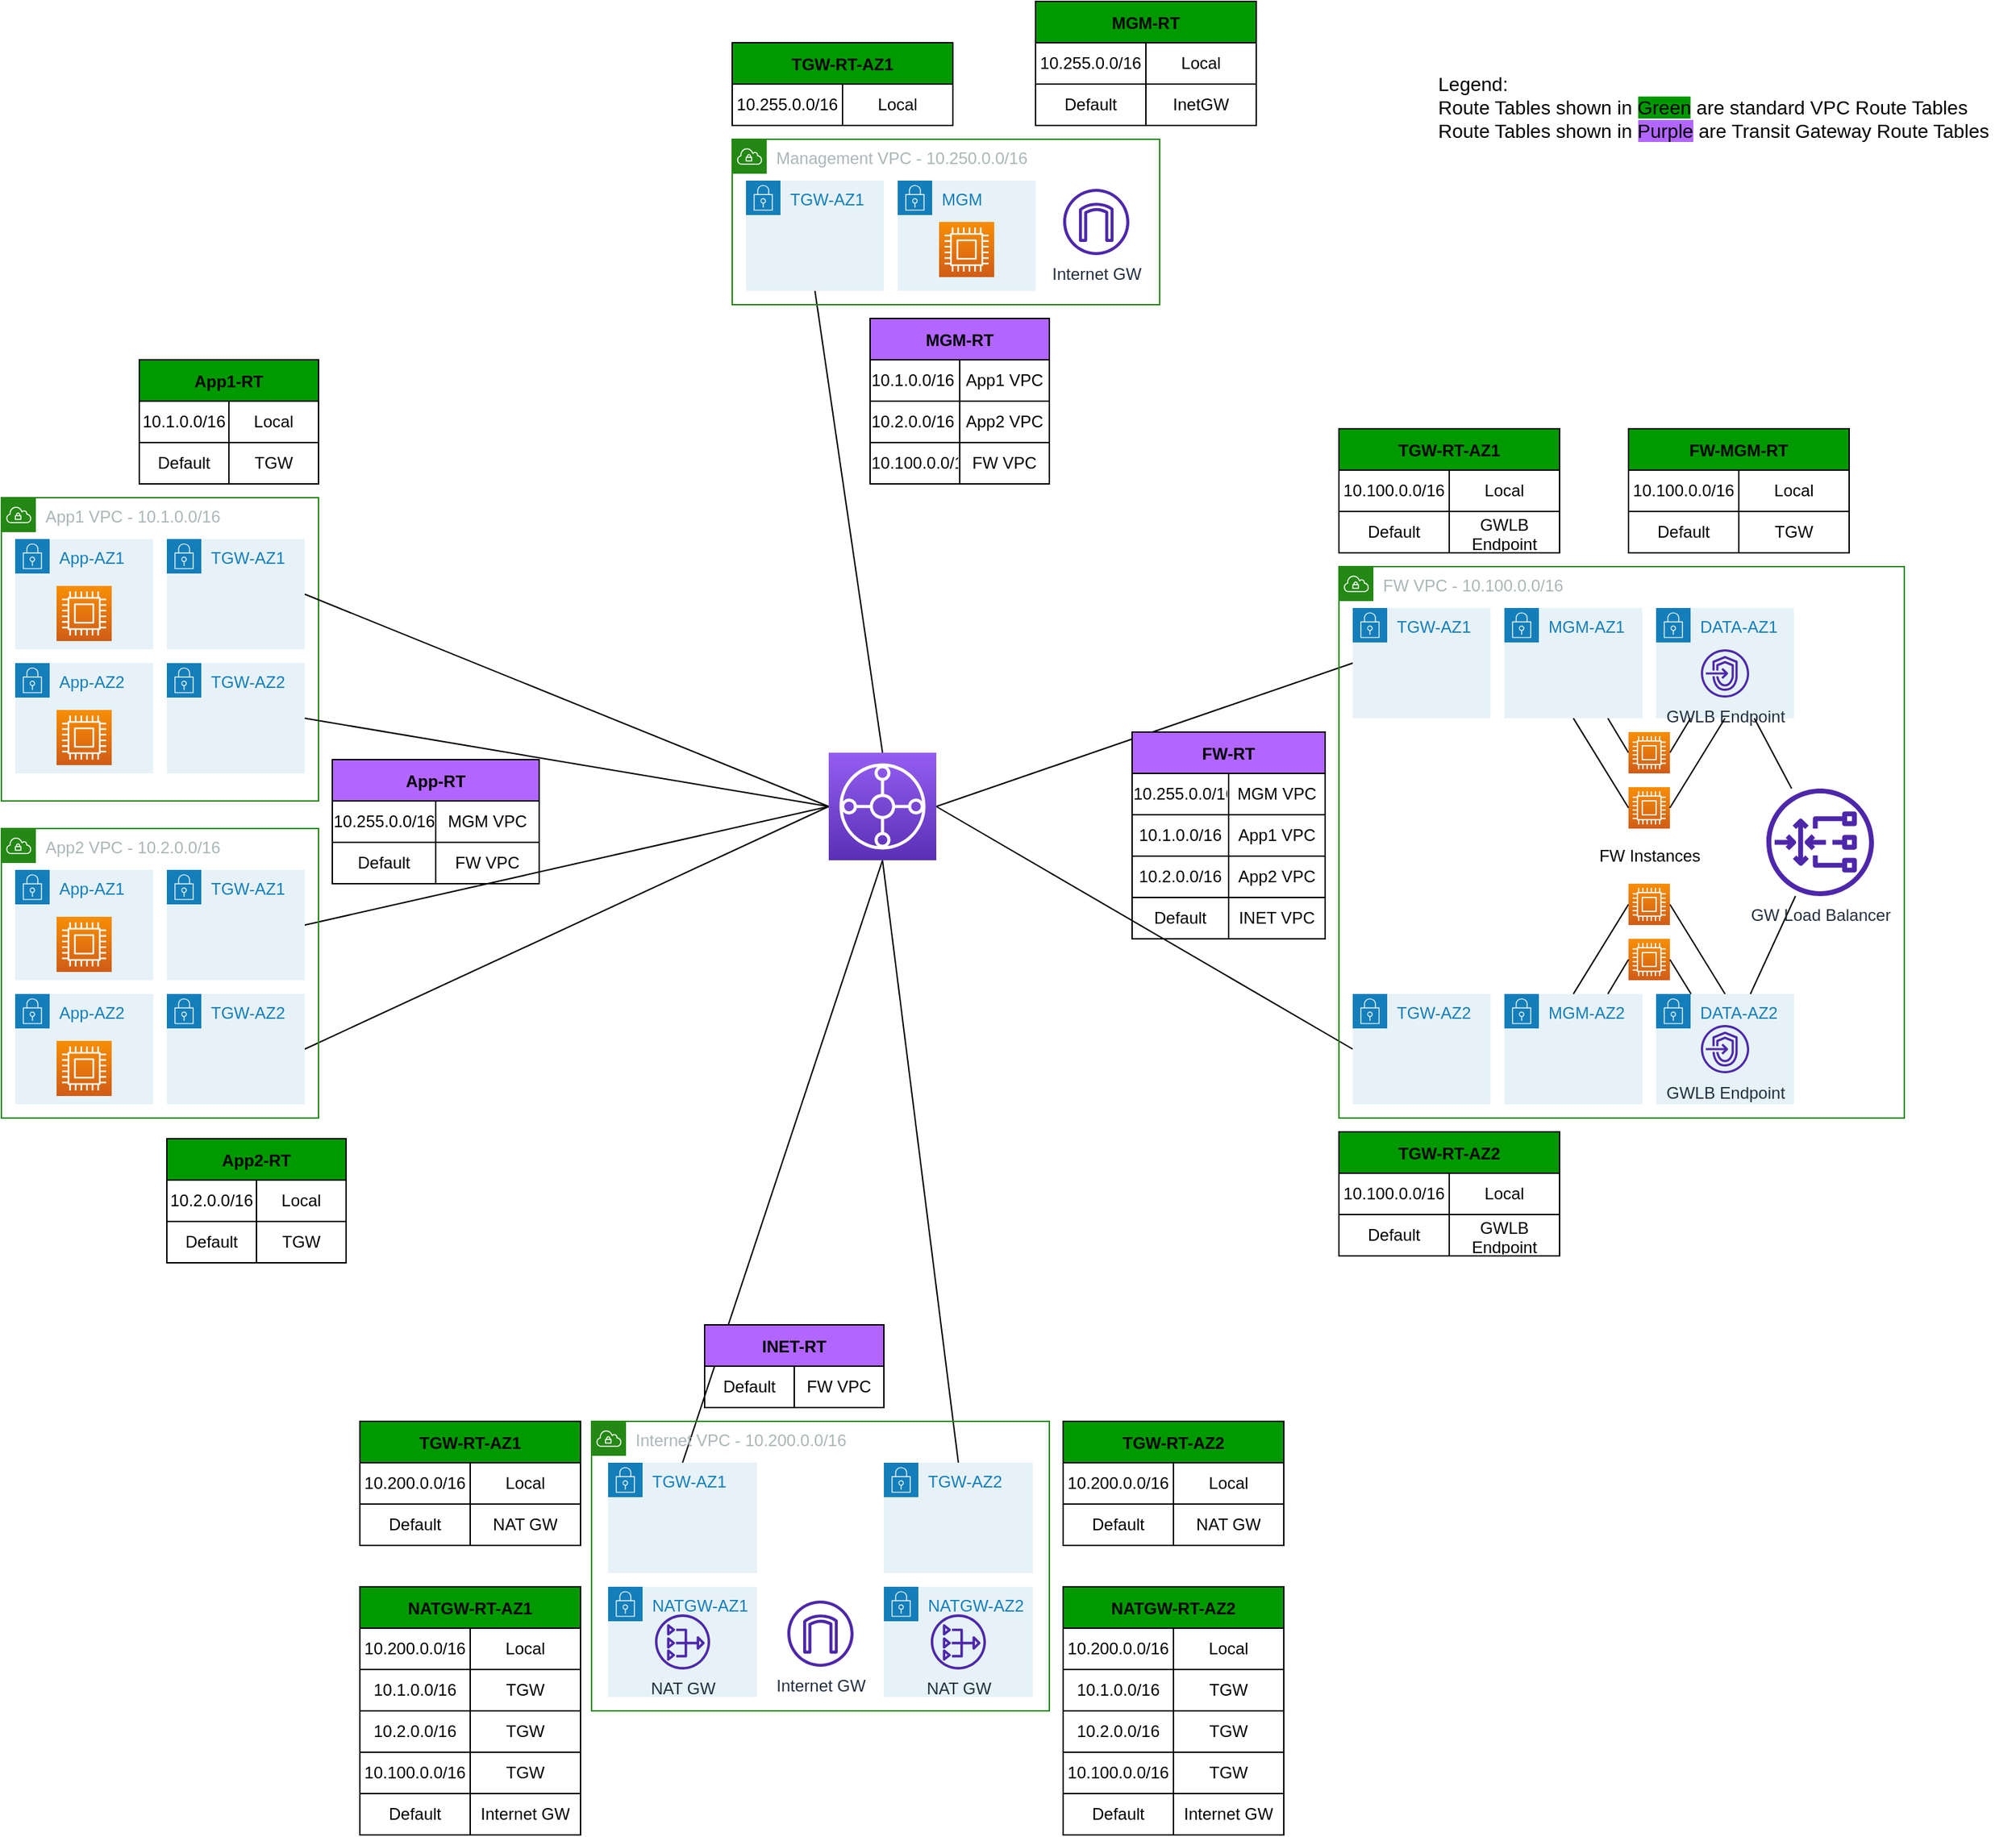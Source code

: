 <mxfile version="20.8.16" type="device"><diagram id="7vquLfRYaaJaw4fR0igW" name="Page-1"><mxGraphModel dx="1964" dy="2042" grid="1" gridSize="10" guides="1" tooltips="1" connect="1" arrows="1" fold="1" page="1" pageScale="1" pageWidth="850" pageHeight="1100" math="0" shadow="0"><root><mxCell id="0"/><mxCell id="1" parent="0"/><mxCell id="a4xHQVpWKcRNMa8eyTlV-1" value="App1 VPC - 10.1.0.0/16" style="points=[[0,0],[0.25,0],[0.5,0],[0.75,0],[1,0],[1,0.25],[1,0.5],[1,0.75],[1,1],[0.75,1],[0.5,1],[0.25,1],[0,1],[0,0.75],[0,0.5],[0,0.25]];outlineConnect=0;gradientColor=none;html=1;whiteSpace=wrap;fontSize=12;fontStyle=0;container=1;pointerEvents=0;collapsible=0;recursiveResize=0;shape=mxgraph.aws4.group;grIcon=mxgraph.aws4.group_vpc;strokeColor=#248814;fillColor=none;verticalAlign=top;align=left;spacingLeft=30;fontColor=#AAB7B8;dashed=0;" parent="1" vertex="1"><mxGeometry x="-40" y="40" width="230" height="220" as="geometry"/></mxCell><mxCell id="a4xHQVpWKcRNMa8eyTlV-2" value="App-AZ1" style="points=[[0,0],[0.25,0],[0.5,0],[0.75,0],[1,0],[1,0.25],[1,0.5],[1,0.75],[1,1],[0.75,1],[0.5,1],[0.25,1],[0,1],[0,0.75],[0,0.5],[0,0.25]];outlineConnect=0;gradientColor=none;html=1;whiteSpace=wrap;fontSize=12;fontStyle=0;container=1;pointerEvents=0;collapsible=0;recursiveResize=0;shape=mxgraph.aws4.group;grIcon=mxgraph.aws4.group_security_group;grStroke=0;strokeColor=#147EBA;fillColor=#E6F2F8;verticalAlign=top;align=left;spacingLeft=30;fontColor=#147EBA;dashed=0;" parent="a4xHQVpWKcRNMa8eyTlV-1" vertex="1"><mxGeometry x="10" y="30" width="100" height="80" as="geometry"/></mxCell><mxCell id="a4xHQVpWKcRNMa8eyTlV-4" value="" style="sketch=0;points=[[0,0,0],[0.25,0,0],[0.5,0,0],[0.75,0,0],[1,0,0],[0,1,0],[0.25,1,0],[0.5,1,0],[0.75,1,0],[1,1,0],[0,0.25,0],[0,0.5,0],[0,0.75,0],[1,0.25,0],[1,0.5,0],[1,0.75,0]];outlineConnect=0;fontColor=#232F3E;gradientColor=#F78E04;gradientDirection=north;fillColor=#D05C17;strokeColor=#ffffff;dashed=0;verticalLabelPosition=bottom;verticalAlign=top;align=center;html=1;fontSize=12;fontStyle=0;aspect=fixed;shape=mxgraph.aws4.resourceIcon;resIcon=mxgraph.aws4.compute;" parent="a4xHQVpWKcRNMa8eyTlV-2" vertex="1"><mxGeometry x="30" y="34" width="40" height="40" as="geometry"/></mxCell><mxCell id="a4xHQVpWKcRNMa8eyTlV-6" value="App-AZ2" style="points=[[0,0],[0.25,0],[0.5,0],[0.75,0],[1,0],[1,0.25],[1,0.5],[1,0.75],[1,1],[0.75,1],[0.5,1],[0.25,1],[0,1],[0,0.75],[0,0.5],[0,0.25]];outlineConnect=0;gradientColor=none;html=1;whiteSpace=wrap;fontSize=12;fontStyle=0;container=1;pointerEvents=0;collapsible=0;recursiveResize=0;shape=mxgraph.aws4.group;grIcon=mxgraph.aws4.group_security_group;grStroke=0;strokeColor=#147EBA;fillColor=#E6F2F8;verticalAlign=top;align=left;spacingLeft=30;fontColor=#147EBA;dashed=0;" parent="a4xHQVpWKcRNMa8eyTlV-1" vertex="1"><mxGeometry x="10" y="120" width="100" height="80" as="geometry"/></mxCell><mxCell id="a4xHQVpWKcRNMa8eyTlV-7" value="" style="sketch=0;points=[[0,0,0],[0.25,0,0],[0.5,0,0],[0.75,0,0],[1,0,0],[0,1,0],[0.25,1,0],[0.5,1,0],[0.75,1,0],[1,1,0],[0,0.25,0],[0,0.5,0],[0,0.75,0],[1,0.25,0],[1,0.5,0],[1,0.75,0]];outlineConnect=0;fontColor=#232F3E;gradientColor=#F78E04;gradientDirection=north;fillColor=#D05C17;strokeColor=#ffffff;dashed=0;verticalLabelPosition=bottom;verticalAlign=top;align=center;html=1;fontSize=12;fontStyle=0;aspect=fixed;shape=mxgraph.aws4.resourceIcon;resIcon=mxgraph.aws4.compute;" parent="a4xHQVpWKcRNMa8eyTlV-6" vertex="1"><mxGeometry x="30" y="34" width="40" height="40" as="geometry"/></mxCell><mxCell id="a4xHQVpWKcRNMa8eyTlV-11" value="TGW-AZ1" style="points=[[0,0],[0.25,0],[0.5,0],[0.75,0],[1,0],[1,0.25],[1,0.5],[1,0.75],[1,1],[0.75,1],[0.5,1],[0.25,1],[0,1],[0,0.75],[0,0.5],[0,0.25]];outlineConnect=0;gradientColor=none;html=1;whiteSpace=wrap;fontSize=12;fontStyle=0;container=1;pointerEvents=0;collapsible=0;recursiveResize=0;shape=mxgraph.aws4.group;grIcon=mxgraph.aws4.group_security_group;grStroke=0;strokeColor=#147EBA;fillColor=#E6F2F8;verticalAlign=top;align=left;spacingLeft=30;fontColor=#147EBA;dashed=0;" parent="a4xHQVpWKcRNMa8eyTlV-1" vertex="1"><mxGeometry x="120" y="30" width="100" height="80" as="geometry"/></mxCell><mxCell id="a4xHQVpWKcRNMa8eyTlV-12" value="TGW-AZ2" style="points=[[0,0],[0.25,0],[0.5,0],[0.75,0],[1,0],[1,0.25],[1,0.5],[1,0.75],[1,1],[0.75,1],[0.5,1],[0.25,1],[0,1],[0,0.75],[0,0.5],[0,0.25]];outlineConnect=0;gradientColor=none;html=1;whiteSpace=wrap;fontSize=12;fontStyle=0;container=1;pointerEvents=0;collapsible=0;recursiveResize=0;shape=mxgraph.aws4.group;grIcon=mxgraph.aws4.group_security_group;grStroke=0;strokeColor=#147EBA;fillColor=#E6F2F8;verticalAlign=top;align=left;spacingLeft=30;fontColor=#147EBA;dashed=0;" parent="a4xHQVpWKcRNMa8eyTlV-1" vertex="1"><mxGeometry x="120" y="120" width="100" height="80" as="geometry"/></mxCell><mxCell id="a4xHQVpWKcRNMa8eyTlV-19" style="edgeStyle=none;rounded=0;orthogonalLoop=1;jettySize=auto;html=1;exitX=0;exitY=0.5;exitDx=0;exitDy=0;exitPerimeter=0;entryX=1;entryY=0.5;entryDx=0;entryDy=0;endArrow=none;endFill=0;" parent="1" source="a4xHQVpWKcRNMa8eyTlV-14" target="a4xHQVpWKcRNMa8eyTlV-11" edge="1"><mxGeometry relative="1" as="geometry"/></mxCell><mxCell id="a4xHQVpWKcRNMa8eyTlV-20" style="edgeStyle=none;rounded=0;orthogonalLoop=1;jettySize=auto;html=1;exitX=0;exitY=0.5;exitDx=0;exitDy=0;exitPerimeter=0;entryX=1;entryY=0.5;entryDx=0;entryDy=0;endArrow=none;endFill=0;" parent="1" source="a4xHQVpWKcRNMa8eyTlV-14" target="a4xHQVpWKcRNMa8eyTlV-12" edge="1"><mxGeometry relative="1" as="geometry"/></mxCell><mxCell id="a4xHQVpWKcRNMa8eyTlV-71" style="edgeStyle=none;rounded=0;orthogonalLoop=1;jettySize=auto;html=1;exitX=0;exitY=0.5;exitDx=0;exitDy=0;exitPerimeter=0;entryX=1;entryY=0.5;entryDx=0;entryDy=0;endArrow=none;endFill=0;" parent="1" source="a4xHQVpWKcRNMa8eyTlV-14" target="a4xHQVpWKcRNMa8eyTlV-57" edge="1"><mxGeometry relative="1" as="geometry"/></mxCell><mxCell id="a4xHQVpWKcRNMa8eyTlV-72" style="edgeStyle=none;rounded=0;orthogonalLoop=1;jettySize=auto;html=1;exitX=0;exitY=0.5;exitDx=0;exitDy=0;exitPerimeter=0;entryX=1;entryY=0.5;entryDx=0;entryDy=0;endArrow=none;endFill=0;" parent="1" source="a4xHQVpWKcRNMa8eyTlV-14" target="a4xHQVpWKcRNMa8eyTlV-58" edge="1"><mxGeometry relative="1" as="geometry"/></mxCell><mxCell id="a4xHQVpWKcRNMa8eyTlV-81" style="edgeStyle=none;rounded=0;orthogonalLoop=1;jettySize=auto;html=1;exitX=1;exitY=0.5;exitDx=0;exitDy=0;exitPerimeter=0;entryX=0;entryY=0.5;entryDx=0;entryDy=0;endArrow=none;endFill=0;" parent="1" source="a4xHQVpWKcRNMa8eyTlV-14" target="a4xHQVpWKcRNMa8eyTlV-79" edge="1"><mxGeometry relative="1" as="geometry"/></mxCell><mxCell id="a4xHQVpWKcRNMa8eyTlV-82" style="edgeStyle=none;rounded=0;orthogonalLoop=1;jettySize=auto;html=1;exitX=1;exitY=0.5;exitDx=0;exitDy=0;exitPerimeter=0;entryX=0;entryY=0.5;entryDx=0;entryDy=0;endArrow=none;endFill=0;" parent="1" source="a4xHQVpWKcRNMa8eyTlV-14" target="a4xHQVpWKcRNMa8eyTlV-80" edge="1"><mxGeometry relative="1" as="geometry"/></mxCell><mxCell id="a4xHQVpWKcRNMa8eyTlV-152" style="edgeStyle=none;rounded=0;orthogonalLoop=1;jettySize=auto;html=1;exitX=0.5;exitY=1;exitDx=0;exitDy=0;exitPerimeter=0;entryX=0.5;entryY=0;entryDx=0;entryDy=0;endArrow=none;endFill=0;" parent="1" source="a4xHQVpWKcRNMa8eyTlV-14" target="a4xHQVpWKcRNMa8eyTlV-150" edge="1"><mxGeometry relative="1" as="geometry"/></mxCell><mxCell id="a4xHQVpWKcRNMa8eyTlV-153" style="edgeStyle=none;rounded=0;orthogonalLoop=1;jettySize=auto;html=1;exitX=0.5;exitY=1;exitDx=0;exitDy=0;exitPerimeter=0;entryX=0.5;entryY=0;entryDx=0;entryDy=0;endArrow=none;endFill=0;" parent="1" source="a4xHQVpWKcRNMa8eyTlV-14" target="a4xHQVpWKcRNMa8eyTlV-151" edge="1"><mxGeometry relative="1" as="geometry"/></mxCell><mxCell id="g_dH4fYNUnpjDI-T1i9K-118" style="edgeStyle=none;rounded=0;orthogonalLoop=1;jettySize=auto;html=1;exitX=0.5;exitY=0;exitDx=0;exitDy=0;exitPerimeter=0;entryX=0.5;entryY=1;entryDx=0;entryDy=0;endArrow=none;endFill=0;" parent="1" source="a4xHQVpWKcRNMa8eyTlV-14" target="g_dH4fYNUnpjDI-T1i9K-76" edge="1"><mxGeometry relative="1" as="geometry"/></mxCell><mxCell id="a4xHQVpWKcRNMa8eyTlV-14" value="" style="sketch=0;points=[[0,0,0],[0.25,0,0],[0.5,0,0],[0.75,0,0],[1,0,0],[0,1,0],[0.25,1,0],[0.5,1,0],[0.75,1,0],[1,1,0],[0,0.25,0],[0,0.5,0],[0,0.75,0],[1,0.25,0],[1,0.5,0],[1,0.75,0]];outlineConnect=0;fontColor=#232F3E;gradientColor=#945DF2;gradientDirection=north;fillColor=#5A30B5;strokeColor=#ffffff;dashed=0;verticalLabelPosition=bottom;verticalAlign=top;align=center;html=1;fontSize=12;fontStyle=0;aspect=fixed;shape=mxgraph.aws4.resourceIcon;resIcon=mxgraph.aws4.transit_gateway;" parent="1" vertex="1"><mxGeometry x="560" y="225" width="78" height="78" as="geometry"/></mxCell><mxCell id="a4xHQVpWKcRNMa8eyTlV-23" value="App1-RT" style="shape=table;startSize=30;container=1;collapsible=0;childLayout=tableLayout;fontStyle=1;align=center;fillColor=#009900;" parent="1" vertex="1"><mxGeometry x="60" y="-60" width="130" height="90" as="geometry"/></mxCell><mxCell id="a4xHQVpWKcRNMa8eyTlV-24" value="" style="shape=tableRow;horizontal=0;startSize=0;swimlaneHead=0;swimlaneBody=0;top=0;left=0;bottom=0;right=0;collapsible=0;dropTarget=0;fillColor=none;points=[[0,0.5],[1,0.5]];portConstraint=eastwest;" parent="a4xHQVpWKcRNMa8eyTlV-23" vertex="1"><mxGeometry y="30" width="130" height="30" as="geometry"/></mxCell><mxCell id="a4xHQVpWKcRNMa8eyTlV-25" value="10.1.0.0/16" style="shape=partialRectangle;html=1;whiteSpace=wrap;connectable=0;fillColor=none;top=0;left=0;bottom=0;right=0;overflow=hidden;" parent="a4xHQVpWKcRNMa8eyTlV-24" vertex="1"><mxGeometry width="65" height="30" as="geometry"><mxRectangle width="65" height="30" as="alternateBounds"/></mxGeometry></mxCell><mxCell id="a4xHQVpWKcRNMa8eyTlV-26" value="Local&lt;br&gt;" style="shape=partialRectangle;html=1;whiteSpace=wrap;connectable=0;fillColor=none;top=0;left=0;bottom=0;right=0;overflow=hidden;" parent="a4xHQVpWKcRNMa8eyTlV-24" vertex="1"><mxGeometry x="65" width="65" height="30" as="geometry"><mxRectangle width="65" height="30" as="alternateBounds"/></mxGeometry></mxCell><mxCell id="a4xHQVpWKcRNMa8eyTlV-28" value="" style="shape=tableRow;horizontal=0;startSize=0;swimlaneHead=0;swimlaneBody=0;top=0;left=0;bottom=0;right=0;collapsible=0;dropTarget=0;fillColor=none;points=[[0,0.5],[1,0.5]];portConstraint=eastwest;" parent="a4xHQVpWKcRNMa8eyTlV-23" vertex="1"><mxGeometry y="60" width="130" height="30" as="geometry"/></mxCell><mxCell id="a4xHQVpWKcRNMa8eyTlV-29" value="Default" style="shape=partialRectangle;html=1;whiteSpace=wrap;connectable=0;fillColor=none;top=0;left=0;bottom=0;right=0;overflow=hidden;" parent="a4xHQVpWKcRNMa8eyTlV-28" vertex="1"><mxGeometry width="65" height="30" as="geometry"><mxRectangle width="65" height="30" as="alternateBounds"/></mxGeometry></mxCell><mxCell id="a4xHQVpWKcRNMa8eyTlV-30" value="TGW" style="shape=partialRectangle;html=1;whiteSpace=wrap;connectable=0;fillColor=none;top=0;left=0;bottom=0;right=0;overflow=hidden;" parent="a4xHQVpWKcRNMa8eyTlV-28" vertex="1"><mxGeometry x="65" width="65" height="30" as="geometry"><mxRectangle width="65" height="30" as="alternateBounds"/></mxGeometry></mxCell><mxCell id="a4xHQVpWKcRNMa8eyTlV-46" value="App-RT" style="shape=table;startSize=30;container=1;collapsible=0;childLayout=tableLayout;fontStyle=1;align=center;fillColor=#B266FF;" parent="1" vertex="1"><mxGeometry x="200" y="230" width="150" height="90" as="geometry"/></mxCell><mxCell id="g_dH4fYNUnpjDI-T1i9K-65" style="shape=tableRow;horizontal=0;startSize=0;swimlaneHead=0;swimlaneBody=0;top=0;left=0;bottom=0;right=0;collapsible=0;dropTarget=0;fillColor=none;points=[[0,0.5],[1,0.5]];portConstraint=eastwest;" parent="a4xHQVpWKcRNMa8eyTlV-46" vertex="1"><mxGeometry y="30" width="150" height="30" as="geometry"/></mxCell><mxCell id="g_dH4fYNUnpjDI-T1i9K-66" value="10.255.0.0/16&lt;span style=&quot;white-space: pre;&quot;&gt;&#9;&lt;/span&gt;" style="shape=partialRectangle;html=1;whiteSpace=wrap;connectable=0;fillColor=none;top=0;left=0;bottom=0;right=0;overflow=hidden;" parent="g_dH4fYNUnpjDI-T1i9K-65" vertex="1"><mxGeometry width="75" height="30" as="geometry"><mxRectangle width="75" height="30" as="alternateBounds"/></mxGeometry></mxCell><mxCell id="g_dH4fYNUnpjDI-T1i9K-67" value="MGM VPC" style="shape=partialRectangle;html=1;whiteSpace=wrap;connectable=0;fillColor=none;top=0;left=0;bottom=0;right=0;overflow=hidden;" parent="g_dH4fYNUnpjDI-T1i9K-65" vertex="1"><mxGeometry x="75" width="75" height="30" as="geometry"><mxRectangle width="75" height="30" as="alternateBounds"/></mxGeometry></mxCell><mxCell id="a4xHQVpWKcRNMa8eyTlV-47" value="" style="shape=tableRow;horizontal=0;startSize=0;swimlaneHead=0;swimlaneBody=0;top=0;left=0;bottom=0;right=0;collapsible=0;dropTarget=0;fillColor=none;points=[[0,0.5],[1,0.5]];portConstraint=eastwest;" parent="a4xHQVpWKcRNMa8eyTlV-46" vertex="1"><mxGeometry y="60" width="150" height="30" as="geometry"/></mxCell><mxCell id="a4xHQVpWKcRNMa8eyTlV-48" value="Default" style="shape=partialRectangle;html=1;whiteSpace=wrap;connectable=0;fillColor=none;top=0;left=0;bottom=0;right=0;overflow=hidden;" parent="a4xHQVpWKcRNMa8eyTlV-47" vertex="1"><mxGeometry width="75" height="30" as="geometry"><mxRectangle width="75" height="30" as="alternateBounds"/></mxGeometry></mxCell><mxCell id="a4xHQVpWKcRNMa8eyTlV-49" value="FW VPC" style="shape=partialRectangle;html=1;whiteSpace=wrap;connectable=0;fillColor=none;top=0;left=0;bottom=0;right=0;overflow=hidden;" parent="a4xHQVpWKcRNMa8eyTlV-47" vertex="1"><mxGeometry x="75" width="75" height="30" as="geometry"><mxRectangle width="75" height="30" as="alternateBounds"/></mxGeometry></mxCell><mxCell id="a4xHQVpWKcRNMa8eyTlV-50" value="App2 VPC - 10.2.0.0/16" style="points=[[0,0],[0.25,0],[0.5,0],[0.75,0],[1,0],[1,0.25],[1,0.5],[1,0.75],[1,1],[0.75,1],[0.5,1],[0.25,1],[0,1],[0,0.75],[0,0.5],[0,0.25]];outlineConnect=0;gradientColor=none;html=1;whiteSpace=wrap;fontSize=12;fontStyle=0;container=1;pointerEvents=0;collapsible=0;recursiveResize=0;shape=mxgraph.aws4.group;grIcon=mxgraph.aws4.group_vpc;strokeColor=#248814;fillColor=none;verticalAlign=top;align=left;spacingLeft=30;fontColor=#AAB7B8;dashed=0;" parent="1" vertex="1"><mxGeometry x="-40" y="280" width="230" height="210" as="geometry"/></mxCell><mxCell id="a4xHQVpWKcRNMa8eyTlV-51" value="App-AZ1" style="points=[[0,0],[0.25,0],[0.5,0],[0.75,0],[1,0],[1,0.25],[1,0.5],[1,0.75],[1,1],[0.75,1],[0.5,1],[0.25,1],[0,1],[0,0.75],[0,0.5],[0,0.25]];outlineConnect=0;gradientColor=none;html=1;whiteSpace=wrap;fontSize=12;fontStyle=0;container=1;pointerEvents=0;collapsible=0;recursiveResize=0;shape=mxgraph.aws4.group;grIcon=mxgraph.aws4.group_security_group;grStroke=0;strokeColor=#147EBA;fillColor=#E6F2F8;verticalAlign=top;align=left;spacingLeft=30;fontColor=#147EBA;dashed=0;" parent="a4xHQVpWKcRNMa8eyTlV-50" vertex="1"><mxGeometry x="10" y="30" width="100" height="80" as="geometry"/></mxCell><mxCell id="a4xHQVpWKcRNMa8eyTlV-52" value="" style="sketch=0;points=[[0,0,0],[0.25,0,0],[0.5,0,0],[0.75,0,0],[1,0,0],[0,1,0],[0.25,1,0],[0.5,1,0],[0.75,1,0],[1,1,0],[0,0.25,0],[0,0.5,0],[0,0.75,0],[1,0.25,0],[1,0.5,0],[1,0.75,0]];outlineConnect=0;fontColor=#232F3E;gradientColor=#F78E04;gradientDirection=north;fillColor=#D05C17;strokeColor=#ffffff;dashed=0;verticalLabelPosition=bottom;verticalAlign=top;align=center;html=1;fontSize=12;fontStyle=0;aspect=fixed;shape=mxgraph.aws4.resourceIcon;resIcon=mxgraph.aws4.compute;" parent="a4xHQVpWKcRNMa8eyTlV-51" vertex="1"><mxGeometry x="30" y="34" width="40" height="40" as="geometry"/></mxCell><mxCell id="a4xHQVpWKcRNMa8eyTlV-53" value="App-AZ2" style="points=[[0,0],[0.25,0],[0.5,0],[0.75,0],[1,0],[1,0.25],[1,0.5],[1,0.75],[1,1],[0.75,1],[0.5,1],[0.25,1],[0,1],[0,0.75],[0,0.5],[0,0.25]];outlineConnect=0;gradientColor=none;html=1;whiteSpace=wrap;fontSize=12;fontStyle=0;container=1;pointerEvents=0;collapsible=0;recursiveResize=0;shape=mxgraph.aws4.group;grIcon=mxgraph.aws4.group_security_group;grStroke=0;strokeColor=#147EBA;fillColor=#E6F2F8;verticalAlign=top;align=left;spacingLeft=30;fontColor=#147EBA;dashed=0;" parent="a4xHQVpWKcRNMa8eyTlV-50" vertex="1"><mxGeometry x="10" y="120" width="100" height="80" as="geometry"/></mxCell><mxCell id="a4xHQVpWKcRNMa8eyTlV-54" value="" style="sketch=0;points=[[0,0,0],[0.25,0,0],[0.5,0,0],[0.75,0,0],[1,0,0],[0,1,0],[0.25,1,0],[0.5,1,0],[0.75,1,0],[1,1,0],[0,0.25,0],[0,0.5,0],[0,0.75,0],[1,0.25,0],[1,0.5,0],[1,0.75,0]];outlineConnect=0;fontColor=#232F3E;gradientColor=#F78E04;gradientDirection=north;fillColor=#D05C17;strokeColor=#ffffff;dashed=0;verticalLabelPosition=bottom;verticalAlign=top;align=center;html=1;fontSize=12;fontStyle=0;aspect=fixed;shape=mxgraph.aws4.resourceIcon;resIcon=mxgraph.aws4.compute;" parent="a4xHQVpWKcRNMa8eyTlV-53" vertex="1"><mxGeometry x="30" y="34" width="40" height="40" as="geometry"/></mxCell><mxCell id="a4xHQVpWKcRNMa8eyTlV-57" value="TGW-AZ1" style="points=[[0,0],[0.25,0],[0.5,0],[0.75,0],[1,0],[1,0.25],[1,0.5],[1,0.75],[1,1],[0.75,1],[0.5,1],[0.25,1],[0,1],[0,0.75],[0,0.5],[0,0.25]];outlineConnect=0;gradientColor=none;html=1;whiteSpace=wrap;fontSize=12;fontStyle=0;container=1;pointerEvents=0;collapsible=0;recursiveResize=0;shape=mxgraph.aws4.group;grIcon=mxgraph.aws4.group_security_group;grStroke=0;strokeColor=#147EBA;fillColor=#E6F2F8;verticalAlign=top;align=left;spacingLeft=30;fontColor=#147EBA;dashed=0;" parent="a4xHQVpWKcRNMa8eyTlV-50" vertex="1"><mxGeometry x="120" y="30" width="100" height="80" as="geometry"/></mxCell><mxCell id="a4xHQVpWKcRNMa8eyTlV-58" value="TGW-AZ2" style="points=[[0,0],[0.25,0],[0.5,0],[0.75,0],[1,0],[1,0.25],[1,0.5],[1,0.75],[1,1],[0.75,1],[0.5,1],[0.25,1],[0,1],[0,0.75],[0,0.5],[0,0.25]];outlineConnect=0;gradientColor=none;html=1;whiteSpace=wrap;fontSize=12;fontStyle=0;container=1;pointerEvents=0;collapsible=0;recursiveResize=0;shape=mxgraph.aws4.group;grIcon=mxgraph.aws4.group_security_group;grStroke=0;strokeColor=#147EBA;fillColor=#E6F2F8;verticalAlign=top;align=left;spacingLeft=30;fontColor=#147EBA;dashed=0;" parent="a4xHQVpWKcRNMa8eyTlV-50" vertex="1"><mxGeometry x="120" y="120" width="100" height="80" as="geometry"/></mxCell><mxCell id="a4xHQVpWKcRNMa8eyTlV-60" value="App2-RT" style="shape=table;startSize=30;container=1;collapsible=0;childLayout=tableLayout;fontStyle=1;align=center;fillColor=#009900;" parent="1" vertex="1"><mxGeometry x="80" y="505" width="130" height="90" as="geometry"/></mxCell><mxCell id="a4xHQVpWKcRNMa8eyTlV-61" value="" style="shape=tableRow;horizontal=0;startSize=0;swimlaneHead=0;swimlaneBody=0;top=0;left=0;bottom=0;right=0;collapsible=0;dropTarget=0;fillColor=none;points=[[0,0.5],[1,0.5]];portConstraint=eastwest;" parent="a4xHQVpWKcRNMa8eyTlV-60" vertex="1"><mxGeometry y="30" width="130" height="30" as="geometry"/></mxCell><mxCell id="a4xHQVpWKcRNMa8eyTlV-62" value="10.2.0.0/16" style="shape=partialRectangle;html=1;whiteSpace=wrap;connectable=0;fillColor=none;top=0;left=0;bottom=0;right=0;overflow=hidden;" parent="a4xHQVpWKcRNMa8eyTlV-61" vertex="1"><mxGeometry width="65" height="30" as="geometry"><mxRectangle width="65" height="30" as="alternateBounds"/></mxGeometry></mxCell><mxCell id="a4xHQVpWKcRNMa8eyTlV-63" value="Local&lt;br&gt;" style="shape=partialRectangle;html=1;whiteSpace=wrap;connectable=0;fillColor=none;top=0;left=0;bottom=0;right=0;overflow=hidden;" parent="a4xHQVpWKcRNMa8eyTlV-61" vertex="1"><mxGeometry x="65" width="65" height="30" as="geometry"><mxRectangle width="65" height="30" as="alternateBounds"/></mxGeometry></mxCell><mxCell id="a4xHQVpWKcRNMa8eyTlV-64" value="" style="shape=tableRow;horizontal=0;startSize=0;swimlaneHead=0;swimlaneBody=0;top=0;left=0;bottom=0;right=0;collapsible=0;dropTarget=0;fillColor=none;points=[[0,0.5],[1,0.5]];portConstraint=eastwest;" parent="a4xHQVpWKcRNMa8eyTlV-60" vertex="1"><mxGeometry y="60" width="130" height="30" as="geometry"/></mxCell><mxCell id="a4xHQVpWKcRNMa8eyTlV-65" value="Default" style="shape=partialRectangle;html=1;whiteSpace=wrap;connectable=0;fillColor=none;top=0;left=0;bottom=0;right=0;overflow=hidden;" parent="a4xHQVpWKcRNMa8eyTlV-64" vertex="1"><mxGeometry width="65" height="30" as="geometry"><mxRectangle width="65" height="30" as="alternateBounds"/></mxGeometry></mxCell><mxCell id="a4xHQVpWKcRNMa8eyTlV-66" value="TGW" style="shape=partialRectangle;html=1;whiteSpace=wrap;connectable=0;fillColor=none;top=0;left=0;bottom=0;right=0;overflow=hidden;" parent="a4xHQVpWKcRNMa8eyTlV-64" vertex="1"><mxGeometry x="65" width="65" height="30" as="geometry"><mxRectangle width="65" height="30" as="alternateBounds"/></mxGeometry></mxCell><mxCell id="a4xHQVpWKcRNMa8eyTlV-78" value="FW VPC - 10.100.0.0/16" style="points=[[0,0],[0.25,0],[0.5,0],[0.75,0],[1,0],[1,0.25],[1,0.5],[1,0.75],[1,1],[0.75,1],[0.5,1],[0.25,1],[0,1],[0,0.75],[0,0.5],[0,0.25]];outlineConnect=0;gradientColor=none;html=1;whiteSpace=wrap;fontSize=12;fontStyle=0;container=1;pointerEvents=0;collapsible=0;recursiveResize=0;shape=mxgraph.aws4.group;grIcon=mxgraph.aws4.group_vpc;strokeColor=#248814;fillColor=none;verticalAlign=top;align=left;spacingLeft=30;fontColor=#AAB7B8;dashed=0;" parent="1" vertex="1"><mxGeometry x="930" y="90" width="410" height="400" as="geometry"/></mxCell><mxCell id="a4xHQVpWKcRNMa8eyTlV-79" value="TGW-AZ1" style="points=[[0,0],[0.25,0],[0.5,0],[0.75,0],[1,0],[1,0.25],[1,0.5],[1,0.75],[1,1],[0.75,1],[0.5,1],[0.25,1],[0,1],[0,0.75],[0,0.5],[0,0.25]];outlineConnect=0;gradientColor=none;html=1;whiteSpace=wrap;fontSize=12;fontStyle=0;container=1;pointerEvents=0;collapsible=0;recursiveResize=0;shape=mxgraph.aws4.group;grIcon=mxgraph.aws4.group_security_group;grStroke=0;strokeColor=#147EBA;fillColor=#E6F2F8;verticalAlign=top;align=left;spacingLeft=30;fontColor=#147EBA;dashed=0;" parent="a4xHQVpWKcRNMa8eyTlV-78" vertex="1"><mxGeometry x="10" y="30" width="100" height="80" as="geometry"/></mxCell><mxCell id="a4xHQVpWKcRNMa8eyTlV-80" value="TGW-AZ2" style="points=[[0,0],[0.25,0],[0.5,0],[0.75,0],[1,0],[1,0.25],[1,0.5],[1,0.75],[1,1],[0.75,1],[0.5,1],[0.25,1],[0,1],[0,0.75],[0,0.5],[0,0.25]];outlineConnect=0;gradientColor=none;html=1;whiteSpace=wrap;fontSize=12;fontStyle=0;container=1;pointerEvents=0;collapsible=0;recursiveResize=0;shape=mxgraph.aws4.group;grIcon=mxgraph.aws4.group_security_group;grStroke=0;strokeColor=#147EBA;fillColor=#E6F2F8;verticalAlign=top;align=left;spacingLeft=30;fontColor=#147EBA;dashed=0;" parent="a4xHQVpWKcRNMa8eyTlV-78" vertex="1"><mxGeometry x="10" y="310" width="100" height="80" as="geometry"/></mxCell><mxCell id="a4xHQVpWKcRNMa8eyTlV-83" value="MGM-AZ1" style="points=[[0,0],[0.25,0],[0.5,0],[0.75,0],[1,0],[1,0.25],[1,0.5],[1,0.75],[1,1],[0.75,1],[0.5,1],[0.25,1],[0,1],[0,0.75],[0,0.5],[0,0.25]];outlineConnect=0;gradientColor=none;html=1;whiteSpace=wrap;fontSize=12;fontStyle=0;container=1;pointerEvents=0;collapsible=0;recursiveResize=0;shape=mxgraph.aws4.group;grIcon=mxgraph.aws4.group_security_group;grStroke=0;strokeColor=#147EBA;fillColor=#E6F2F8;verticalAlign=top;align=left;spacingLeft=30;fontColor=#147EBA;dashed=0;" parent="a4xHQVpWKcRNMa8eyTlV-78" vertex="1"><mxGeometry x="120" y="30" width="100" height="80" as="geometry"/></mxCell><mxCell id="a4xHQVpWKcRNMa8eyTlV-84" value="DATA-AZ1" style="points=[[0,0],[0.25,0],[0.5,0],[0.75,0],[1,0],[1,0.25],[1,0.5],[1,0.75],[1,1],[0.75,1],[0.5,1],[0.25,1],[0,1],[0,0.75],[0,0.5],[0,0.25]];outlineConnect=0;gradientColor=none;html=1;whiteSpace=wrap;fontSize=12;fontStyle=0;container=1;pointerEvents=0;collapsible=0;recursiveResize=0;shape=mxgraph.aws4.group;grIcon=mxgraph.aws4.group_security_group;grStroke=0;strokeColor=#147EBA;fillColor=#E6F2F8;verticalAlign=top;align=left;spacingLeft=30;fontColor=#147EBA;dashed=0;" parent="a4xHQVpWKcRNMa8eyTlV-78" vertex="1"><mxGeometry x="230" y="30" width="100" height="80" as="geometry"/></mxCell><mxCell id="g_dH4fYNUnpjDI-T1i9K-9" value="GWLB Endpoint" style="sketch=0;outlineConnect=0;fontColor=#232F3E;gradientColor=none;fillColor=#4D27AA;strokeColor=none;dashed=0;verticalLabelPosition=bottom;verticalAlign=top;align=center;html=1;fontSize=12;fontStyle=0;aspect=fixed;pointerEvents=1;shape=mxgraph.aws4.endpoints;" parent="a4xHQVpWKcRNMa8eyTlV-84" vertex="1"><mxGeometry x="32.5" y="30" width="35" height="35" as="geometry"/></mxCell><mxCell id="a4xHQVpWKcRNMa8eyTlV-85" value="MGM-AZ2" style="points=[[0,0],[0.25,0],[0.5,0],[0.75,0],[1,0],[1,0.25],[1,0.5],[1,0.75],[1,1],[0.75,1],[0.5,1],[0.25,1],[0,1],[0,0.75],[0,0.5],[0,0.25]];outlineConnect=0;gradientColor=none;html=1;whiteSpace=wrap;fontSize=12;fontStyle=0;container=1;pointerEvents=0;collapsible=0;recursiveResize=0;shape=mxgraph.aws4.group;grIcon=mxgraph.aws4.group_security_group;grStroke=0;strokeColor=#147EBA;fillColor=#E6F2F8;verticalAlign=top;align=left;spacingLeft=30;fontColor=#147EBA;dashed=0;" parent="a4xHQVpWKcRNMa8eyTlV-78" vertex="1"><mxGeometry x="120" y="310" width="100" height="80" as="geometry"/></mxCell><mxCell id="a4xHQVpWKcRNMa8eyTlV-86" value="DATA-AZ2" style="points=[[0,0],[0.25,0],[0.5,0],[0.75,0],[1,0],[1,0.25],[1,0.5],[1,0.75],[1,1],[0.75,1],[0.5,1],[0.25,1],[0,1],[0,0.75],[0,0.5],[0,0.25]];outlineConnect=0;gradientColor=none;html=1;whiteSpace=wrap;fontSize=12;fontStyle=0;container=1;pointerEvents=0;collapsible=0;recursiveResize=0;shape=mxgraph.aws4.group;grIcon=mxgraph.aws4.group_security_group;grStroke=0;strokeColor=#147EBA;fillColor=#E6F2F8;verticalAlign=top;align=left;spacingLeft=30;fontColor=#147EBA;dashed=0;" parent="a4xHQVpWKcRNMa8eyTlV-78" vertex="1"><mxGeometry x="230" y="310" width="100" height="80" as="geometry"/></mxCell><mxCell id="lKRGE97ZH-Ux7LXxgJe1-6" value="GWLB Endpoint" style="sketch=0;outlineConnect=0;fontColor=#232F3E;gradientColor=none;fillColor=#4D27AA;strokeColor=none;dashed=0;verticalLabelPosition=bottom;verticalAlign=top;align=center;html=1;fontSize=12;fontStyle=0;aspect=fixed;pointerEvents=1;shape=mxgraph.aws4.endpoints;" vertex="1" parent="a4xHQVpWKcRNMa8eyTlV-86"><mxGeometry x="32.5" y="22.5" width="35" height="35" as="geometry"/></mxCell><mxCell id="a4xHQVpWKcRNMa8eyTlV-90" style="edgeStyle=none;rounded=0;orthogonalLoop=1;jettySize=auto;html=1;exitX=0;exitY=0.5;exitDx=0;exitDy=0;exitPerimeter=0;entryX=0.75;entryY=1;entryDx=0;entryDy=0;endArrow=none;endFill=0;" parent="a4xHQVpWKcRNMa8eyTlV-78" source="a4xHQVpWKcRNMa8eyTlV-88" target="a4xHQVpWKcRNMa8eyTlV-83" edge="1"><mxGeometry relative="1" as="geometry"/></mxCell><mxCell id="a4xHQVpWKcRNMa8eyTlV-91" style="edgeStyle=none;rounded=0;orthogonalLoop=1;jettySize=auto;html=1;exitX=1;exitY=0.5;exitDx=0;exitDy=0;exitPerimeter=0;entryX=0.25;entryY=1;entryDx=0;entryDy=0;endArrow=none;endFill=0;" parent="a4xHQVpWKcRNMa8eyTlV-78" source="a4xHQVpWKcRNMa8eyTlV-88" target="a4xHQVpWKcRNMa8eyTlV-84" edge="1"><mxGeometry relative="1" as="geometry"/></mxCell><mxCell id="a4xHQVpWKcRNMa8eyTlV-88" value="" style="sketch=0;points=[[0,0,0],[0.25,0,0],[0.5,0,0],[0.75,0,0],[1,0,0],[0,1,0],[0.25,1,0],[0.5,1,0],[0.75,1,0],[1,1,0],[0,0.25,0],[0,0.5,0],[0,0.75,0],[1,0.25,0],[1,0.5,0],[1,0.75,0]];outlineConnect=0;fontColor=#232F3E;gradientColor=#F78E04;gradientDirection=north;fillColor=#D05C17;strokeColor=#ffffff;dashed=0;verticalLabelPosition=bottom;verticalAlign=top;align=center;html=1;fontSize=12;fontStyle=0;aspect=fixed;shape=mxgraph.aws4.resourceIcon;resIcon=mxgraph.aws4.compute;" parent="a4xHQVpWKcRNMa8eyTlV-78" vertex="1"><mxGeometry x="210" y="120" width="30" height="30" as="geometry"/></mxCell><mxCell id="a4xHQVpWKcRNMa8eyTlV-89" value="" style="sketch=0;points=[[0,0,0],[0.25,0,0],[0.5,0,0],[0.75,0,0],[1,0,0],[0,1,0],[0.25,1,0],[0.5,1,0],[0.75,1,0],[1,1,0],[0,0.25,0],[0,0.5,0],[0,0.75,0],[1,0.25,0],[1,0.5,0],[1,0.75,0]];outlineConnect=0;fontColor=#232F3E;gradientColor=#F78E04;gradientDirection=north;fillColor=#D05C17;strokeColor=#ffffff;dashed=0;verticalLabelPosition=bottom;verticalAlign=top;align=center;html=1;fontSize=12;fontStyle=0;aspect=fixed;shape=mxgraph.aws4.resourceIcon;resIcon=mxgraph.aws4.compute;" parent="a4xHQVpWKcRNMa8eyTlV-78" vertex="1"><mxGeometry x="210" y="160" width="30" height="30" as="geometry"/></mxCell><mxCell id="a4xHQVpWKcRNMa8eyTlV-96" style="edgeStyle=none;rounded=0;orthogonalLoop=1;jettySize=auto;html=1;exitX=1;exitY=0.5;exitDx=0;exitDy=0;exitPerimeter=0;entryX=0.5;entryY=0;entryDx=0;entryDy=0;endArrow=none;endFill=0;" parent="a4xHQVpWKcRNMa8eyTlV-78" source="a4xHQVpWKcRNMa8eyTlV-94" target="a4xHQVpWKcRNMa8eyTlV-86" edge="1"><mxGeometry relative="1" as="geometry"/></mxCell><mxCell id="a4xHQVpWKcRNMa8eyTlV-98" style="edgeStyle=none;rounded=0;orthogonalLoop=1;jettySize=auto;html=1;exitX=0;exitY=0.5;exitDx=0;exitDy=0;exitPerimeter=0;entryX=0.5;entryY=0;entryDx=0;entryDy=0;endArrow=none;endFill=0;" parent="a4xHQVpWKcRNMa8eyTlV-78" source="a4xHQVpWKcRNMa8eyTlV-94" target="a4xHQVpWKcRNMa8eyTlV-85" edge="1"><mxGeometry relative="1" as="geometry"/></mxCell><mxCell id="a4xHQVpWKcRNMa8eyTlV-94" value="" style="sketch=0;points=[[0,0,0],[0.25,0,0],[0.5,0,0],[0.75,0,0],[1,0,0],[0,1,0],[0.25,1,0],[0.5,1,0],[0.75,1,0],[1,1,0],[0,0.25,0],[0,0.5,0],[0,0.75,0],[1,0.25,0],[1,0.5,0],[1,0.75,0]];outlineConnect=0;fontColor=#232F3E;gradientColor=#F78E04;gradientDirection=north;fillColor=#D05C17;strokeColor=#ffffff;dashed=0;verticalLabelPosition=bottom;verticalAlign=top;align=center;html=1;fontSize=12;fontStyle=0;aspect=fixed;shape=mxgraph.aws4.resourceIcon;resIcon=mxgraph.aws4.compute;" parent="a4xHQVpWKcRNMa8eyTlV-78" vertex="1"><mxGeometry x="210" y="230" width="30" height="30" as="geometry"/></mxCell><mxCell id="a4xHQVpWKcRNMa8eyTlV-95" value="" style="sketch=0;points=[[0,0,0],[0.25,0,0],[0.5,0,0],[0.75,0,0],[1,0,0],[0,1,0],[0.25,1,0],[0.5,1,0],[0.75,1,0],[1,1,0],[0,0.25,0],[0,0.5,0],[0,0.75,0],[1,0.25,0],[1,0.5,0],[1,0.75,0]];outlineConnect=0;fontColor=#232F3E;gradientColor=#F78E04;gradientDirection=north;fillColor=#D05C17;strokeColor=#ffffff;dashed=0;verticalLabelPosition=bottom;verticalAlign=top;align=center;html=1;fontSize=12;fontStyle=0;aspect=fixed;shape=mxgraph.aws4.resourceIcon;resIcon=mxgraph.aws4.compute;" parent="a4xHQVpWKcRNMa8eyTlV-78" vertex="1"><mxGeometry x="210" y="270" width="30" height="30" as="geometry"/></mxCell><mxCell id="a4xHQVpWKcRNMa8eyTlV-103" style="edgeStyle=none;rounded=0;orthogonalLoop=1;jettySize=auto;html=1;endArrow=none;endFill=0;" parent="a4xHQVpWKcRNMa8eyTlV-78" source="a4xHQVpWKcRNMa8eyTlV-86" target="a4xHQVpWKcRNMa8eyTlV-102" edge="1"><mxGeometry relative="1" as="geometry"/></mxCell><mxCell id="a4xHQVpWKcRNMa8eyTlV-104" style="edgeStyle=none;rounded=0;orthogonalLoop=1;jettySize=auto;html=1;endArrow=none;endFill=0;" parent="a4xHQVpWKcRNMa8eyTlV-78" source="a4xHQVpWKcRNMa8eyTlV-84" target="a4xHQVpWKcRNMa8eyTlV-102" edge="1"><mxGeometry relative="1" as="geometry"/></mxCell><mxCell id="a4xHQVpWKcRNMa8eyTlV-102" value="GW Load Balancer" style="sketch=0;outlineConnect=0;fontColor=#232F3E;gradientColor=none;fillColor=#4D27AA;strokeColor=none;dashed=0;verticalLabelPosition=bottom;verticalAlign=top;align=center;html=1;fontSize=12;fontStyle=0;aspect=fixed;pointerEvents=1;shape=mxgraph.aws4.gateway_load_balancer;" parent="a4xHQVpWKcRNMa8eyTlV-78" vertex="1"><mxGeometry x="310" y="161" width="78" height="78" as="geometry"/></mxCell><mxCell id="a4xHQVpWKcRNMa8eyTlV-127" value="FW Instances" style="text;html=1;align=center;verticalAlign=middle;resizable=0;points=[];autosize=1;strokeColor=none;fillColor=none;" parent="a4xHQVpWKcRNMa8eyTlV-78" vertex="1"><mxGeometry x="180" y="200" width="90" height="20" as="geometry"/></mxCell><mxCell id="a4xHQVpWKcRNMa8eyTlV-99" style="edgeStyle=none;rounded=0;orthogonalLoop=1;jettySize=auto;html=1;exitX=0;exitY=0.5;exitDx=0;exitDy=0;exitPerimeter=0;endArrow=none;endFill=0;entryX=0.75;entryY=0;entryDx=0;entryDy=0;" parent="a4xHQVpWKcRNMa8eyTlV-78" source="a4xHQVpWKcRNMa8eyTlV-95" edge="1" target="a4xHQVpWKcRNMa8eyTlV-85"><mxGeometry relative="1" as="geometry"><mxPoint x="230" y="697.5" as="targetPoint"/></mxGeometry></mxCell><mxCell id="a4xHQVpWKcRNMa8eyTlV-97" style="edgeStyle=none;rounded=0;orthogonalLoop=1;jettySize=auto;html=1;exitX=1;exitY=0.5;exitDx=0;exitDy=0;exitPerimeter=0;endArrow=none;endFill=0;" parent="a4xHQVpWKcRNMa8eyTlV-78" source="a4xHQVpWKcRNMa8eyTlV-95" edge="1" target="a4xHQVpWKcRNMa8eyTlV-86"><mxGeometry relative="1" as="geometry"><mxPoint x="340" y="697.5" as="targetPoint"/></mxGeometry></mxCell><mxCell id="a4xHQVpWKcRNMa8eyTlV-93" style="edgeStyle=none;rounded=0;orthogonalLoop=1;jettySize=auto;html=1;exitX=0;exitY=0.5;exitDx=0;exitDy=0;exitPerimeter=0;endArrow=none;endFill=0;entryX=0.5;entryY=1;entryDx=0;entryDy=0;" parent="a4xHQVpWKcRNMa8eyTlV-78" source="a4xHQVpWKcRNMa8eyTlV-89" edge="1" target="a4xHQVpWKcRNMa8eyTlV-83"><mxGeometry relative="1" as="geometry"><mxPoint x="230" y="497.5" as="targetPoint"/></mxGeometry></mxCell><mxCell id="a4xHQVpWKcRNMa8eyTlV-92" style="edgeStyle=none;rounded=0;orthogonalLoop=1;jettySize=auto;html=1;exitX=1;exitY=0.5;exitDx=0;exitDy=0;exitPerimeter=0;endArrow=none;endFill=0;entryX=0.5;entryY=1;entryDx=0;entryDy=0;" parent="a4xHQVpWKcRNMa8eyTlV-78" source="a4xHQVpWKcRNMa8eyTlV-89" edge="1" target="a4xHQVpWKcRNMa8eyTlV-84"><mxGeometry relative="1" as="geometry"><mxPoint x="340" y="497.5" as="targetPoint"/></mxGeometry></mxCell><mxCell id="a4xHQVpWKcRNMa8eyTlV-114" value="" style="shape=tableRow;horizontal=0;startSize=0;swimlaneHead=0;swimlaneBody=0;top=0;left=0;bottom=0;right=0;collapsible=0;dropTarget=0;fillColor=none;points=[[0,0.5],[1,0.5]];portConstraint=eastwest;" parent="1" vertex="1"><mxGeometry x="1000" y="407.5" width="160" height="30" as="geometry"/></mxCell><mxCell id="a4xHQVpWKcRNMa8eyTlV-124" value="" style="shape=tableRow;horizontal=0;startSize=0;swimlaneHead=0;swimlaneBody=0;top=0;left=0;bottom=0;right=0;collapsible=0;dropTarget=0;fillColor=none;points=[[0,0.5],[1,0.5]];portConstraint=eastwest;" parent="1" vertex="1"><mxGeometry x="1000" y="927.5" width="160" height="30" as="geometry"/></mxCell><mxCell id="a4xHQVpWKcRNMa8eyTlV-128" value="FW-MGM-RT" style="shape=table;startSize=30;container=1;collapsible=0;childLayout=tableLayout;fontStyle=1;align=center;fillColor=#009900;" parent="1" vertex="1"><mxGeometry x="1140" y="-10" width="160" height="90" as="geometry"/></mxCell><mxCell id="a4xHQVpWKcRNMa8eyTlV-129" value="" style="shape=tableRow;horizontal=0;startSize=0;swimlaneHead=0;swimlaneBody=0;top=0;left=0;bottom=0;right=0;collapsible=0;dropTarget=0;fillColor=none;points=[[0,0.5],[1,0.5]];portConstraint=eastwest;" parent="a4xHQVpWKcRNMa8eyTlV-128" vertex="1"><mxGeometry y="30" width="160" height="30" as="geometry"/></mxCell><mxCell id="a4xHQVpWKcRNMa8eyTlV-130" value="10.100.0.0/16" style="shape=partialRectangle;html=1;whiteSpace=wrap;connectable=0;fillColor=none;top=0;left=0;bottom=0;right=0;overflow=hidden;" parent="a4xHQVpWKcRNMa8eyTlV-129" vertex="1"><mxGeometry width="80" height="30" as="geometry"><mxRectangle width="80" height="30" as="alternateBounds"/></mxGeometry></mxCell><mxCell id="a4xHQVpWKcRNMa8eyTlV-131" value="Local&lt;br&gt;" style="shape=partialRectangle;html=1;whiteSpace=wrap;connectable=0;fillColor=none;top=0;left=0;bottom=0;right=0;overflow=hidden;" parent="a4xHQVpWKcRNMa8eyTlV-129" vertex="1"><mxGeometry x="80" width="80" height="30" as="geometry"><mxRectangle width="80" height="30" as="alternateBounds"/></mxGeometry></mxCell><mxCell id="a4xHQVpWKcRNMa8eyTlV-132" style="shape=tableRow;horizontal=0;startSize=0;swimlaneHead=0;swimlaneBody=0;top=0;left=0;bottom=0;right=0;collapsible=0;dropTarget=0;fillColor=none;points=[[0,0.5],[1,0.5]];portConstraint=eastwest;" parent="a4xHQVpWKcRNMa8eyTlV-128" vertex="1"><mxGeometry y="60" width="160" height="30" as="geometry"/></mxCell><mxCell id="a4xHQVpWKcRNMa8eyTlV-133" value="Default" style="shape=partialRectangle;html=1;whiteSpace=wrap;connectable=0;fillColor=none;top=0;left=0;bottom=0;right=0;overflow=hidden;" parent="a4xHQVpWKcRNMa8eyTlV-132" vertex="1"><mxGeometry width="80" height="30" as="geometry"><mxRectangle width="80" height="30" as="alternateBounds"/></mxGeometry></mxCell><mxCell id="a4xHQVpWKcRNMa8eyTlV-134" value="TGW" style="shape=partialRectangle;html=1;whiteSpace=wrap;connectable=0;fillColor=none;top=0;left=0;bottom=0;right=0;overflow=hidden;" parent="a4xHQVpWKcRNMa8eyTlV-132" vertex="1"><mxGeometry x="80" width="80" height="30" as="geometry"><mxRectangle width="80" height="30" as="alternateBounds"/></mxGeometry></mxCell><mxCell id="a4xHQVpWKcRNMa8eyTlV-135" value="FW-RT" style="shape=table;startSize=30;container=1;collapsible=0;childLayout=tableLayout;fontStyle=1;align=center;fillColor=#B266FF;" parent="1" vertex="1"><mxGeometry x="780" y="210" width="140" height="150" as="geometry"/></mxCell><mxCell id="a4xHQVpWKcRNMa8eyTlV-136" value="" style="shape=tableRow;horizontal=0;startSize=0;swimlaneHead=0;swimlaneBody=0;top=0;left=0;bottom=0;right=0;collapsible=0;dropTarget=0;fillColor=none;points=[[0,0.5],[1,0.5]];portConstraint=eastwest;" parent="a4xHQVpWKcRNMa8eyTlV-135" vertex="1"><mxGeometry y="30" width="140" height="30" as="geometry"/></mxCell><mxCell id="a4xHQVpWKcRNMa8eyTlV-137" value="10.255.0.0/16&lt;span style=&quot;white-space: pre&quot;&gt;&#9;&lt;/span&gt;" style="shape=partialRectangle;html=1;whiteSpace=wrap;connectable=0;fillColor=none;top=0;left=0;bottom=0;right=0;overflow=hidden;" parent="a4xHQVpWKcRNMa8eyTlV-136" vertex="1"><mxGeometry width="70" height="30" as="geometry"><mxRectangle width="70" height="30" as="alternateBounds"/></mxGeometry></mxCell><mxCell id="a4xHQVpWKcRNMa8eyTlV-138" value="MGM VPC" style="shape=partialRectangle;html=1;whiteSpace=wrap;connectable=0;fillColor=none;top=0;left=0;bottom=0;right=0;overflow=hidden;" parent="a4xHQVpWKcRNMa8eyTlV-136" vertex="1"><mxGeometry x="70" width="70" height="30" as="geometry"><mxRectangle width="70" height="30" as="alternateBounds"/></mxGeometry></mxCell><mxCell id="lKRGE97ZH-Ux7LXxgJe1-28" style="shape=tableRow;horizontal=0;startSize=0;swimlaneHead=0;swimlaneBody=0;top=0;left=0;bottom=0;right=0;collapsible=0;dropTarget=0;fillColor=none;points=[[0,0.5],[1,0.5]];portConstraint=eastwest;" vertex="1" parent="a4xHQVpWKcRNMa8eyTlV-135"><mxGeometry y="60" width="140" height="30" as="geometry"/></mxCell><mxCell id="lKRGE97ZH-Ux7LXxgJe1-29" value="10.1.0.0/16" style="shape=partialRectangle;html=1;whiteSpace=wrap;connectable=0;fillColor=none;top=0;left=0;bottom=0;right=0;overflow=hidden;" vertex="1" parent="lKRGE97ZH-Ux7LXxgJe1-28"><mxGeometry width="70" height="30" as="geometry"><mxRectangle width="70" height="30" as="alternateBounds"/></mxGeometry></mxCell><mxCell id="lKRGE97ZH-Ux7LXxgJe1-30" value="App1 VPC" style="shape=partialRectangle;html=1;whiteSpace=wrap;connectable=0;fillColor=none;top=0;left=0;bottom=0;right=0;overflow=hidden;" vertex="1" parent="lKRGE97ZH-Ux7LXxgJe1-28"><mxGeometry x="70" width="70" height="30" as="geometry"><mxRectangle width="70" height="30" as="alternateBounds"/></mxGeometry></mxCell><mxCell id="lKRGE97ZH-Ux7LXxgJe1-25" style="shape=tableRow;horizontal=0;startSize=0;swimlaneHead=0;swimlaneBody=0;top=0;left=0;bottom=0;right=0;collapsible=0;dropTarget=0;fillColor=none;points=[[0,0.5],[1,0.5]];portConstraint=eastwest;" vertex="1" parent="a4xHQVpWKcRNMa8eyTlV-135"><mxGeometry y="90" width="140" height="30" as="geometry"/></mxCell><mxCell id="lKRGE97ZH-Ux7LXxgJe1-26" value="10.2.0.0/16" style="shape=partialRectangle;html=1;whiteSpace=wrap;connectable=0;fillColor=none;top=0;left=0;bottom=0;right=0;overflow=hidden;" vertex="1" parent="lKRGE97ZH-Ux7LXxgJe1-25"><mxGeometry width="70" height="30" as="geometry"><mxRectangle width="70" height="30" as="alternateBounds"/></mxGeometry></mxCell><mxCell id="lKRGE97ZH-Ux7LXxgJe1-27" value="App2 VPC" style="shape=partialRectangle;html=1;whiteSpace=wrap;connectable=0;fillColor=none;top=0;left=0;bottom=0;right=0;overflow=hidden;" vertex="1" parent="lKRGE97ZH-Ux7LXxgJe1-25"><mxGeometry x="70" width="70" height="30" as="geometry"><mxRectangle width="70" height="30" as="alternateBounds"/></mxGeometry></mxCell><mxCell id="lKRGE97ZH-Ux7LXxgJe1-1" style="shape=tableRow;horizontal=0;startSize=0;swimlaneHead=0;swimlaneBody=0;top=0;left=0;bottom=0;right=0;collapsible=0;dropTarget=0;fillColor=none;points=[[0,0.5],[1,0.5]];portConstraint=eastwest;" vertex="1" parent="a4xHQVpWKcRNMa8eyTlV-135"><mxGeometry y="120" width="140" height="30" as="geometry"/></mxCell><mxCell id="lKRGE97ZH-Ux7LXxgJe1-2" value="Default" style="shape=partialRectangle;html=1;whiteSpace=wrap;connectable=0;fillColor=none;top=0;left=0;bottom=0;right=0;overflow=hidden;" vertex="1" parent="lKRGE97ZH-Ux7LXxgJe1-1"><mxGeometry width="70" height="30" as="geometry"><mxRectangle width="70" height="30" as="alternateBounds"/></mxGeometry></mxCell><mxCell id="lKRGE97ZH-Ux7LXxgJe1-3" value="INET VPC" style="shape=partialRectangle;html=1;whiteSpace=wrap;connectable=0;fillColor=none;top=0;left=0;bottom=0;right=0;overflow=hidden;" vertex="1" parent="lKRGE97ZH-Ux7LXxgJe1-1"><mxGeometry x="70" width="70" height="30" as="geometry"><mxRectangle width="70" height="30" as="alternateBounds"/></mxGeometry></mxCell><mxCell id="a4xHQVpWKcRNMa8eyTlV-149" value="Internet VPC - 10.200.0.0/16" style="points=[[0,0],[0.25,0],[0.5,0],[0.75,0],[1,0],[1,0.25],[1,0.5],[1,0.75],[1,1],[0.75,1],[0.5,1],[0.25,1],[0,1],[0,0.75],[0,0.5],[0,0.25]];outlineConnect=0;gradientColor=none;html=1;whiteSpace=wrap;fontSize=12;fontStyle=0;container=1;pointerEvents=0;collapsible=0;recursiveResize=0;shape=mxgraph.aws4.group;grIcon=mxgraph.aws4.group_vpc;strokeColor=#248814;fillColor=none;verticalAlign=top;align=left;spacingLeft=30;fontColor=#AAB7B8;dashed=0;" parent="1" vertex="1"><mxGeometry x="388" y="710" width="332" height="210" as="geometry"/></mxCell><mxCell id="a4xHQVpWKcRNMa8eyTlV-150" value="TGW-AZ1" style="points=[[0,0],[0.25,0],[0.5,0],[0.75,0],[1,0],[1,0.25],[1,0.5],[1,0.75],[1,1],[0.75,1],[0.5,1],[0.25,1],[0,1],[0,0.75],[0,0.5],[0,0.25]];outlineConnect=0;gradientColor=none;html=1;whiteSpace=wrap;fontSize=12;fontStyle=0;container=1;pointerEvents=0;collapsible=0;recursiveResize=0;shape=mxgraph.aws4.group;grIcon=mxgraph.aws4.group_security_group;grStroke=0;strokeColor=#147EBA;fillColor=#E6F2F8;verticalAlign=top;align=left;spacingLeft=30;fontColor=#147EBA;dashed=0;" parent="a4xHQVpWKcRNMa8eyTlV-149" vertex="1"><mxGeometry x="12" y="30" width="108" height="80" as="geometry"/></mxCell><mxCell id="a4xHQVpWKcRNMa8eyTlV-151" value="TGW-AZ2" style="points=[[0,0],[0.25,0],[0.5,0],[0.75,0],[1,0],[1,0.25],[1,0.5],[1,0.75],[1,1],[0.75,1],[0.5,1],[0.25,1],[0,1],[0,0.75],[0,0.5],[0,0.25]];outlineConnect=0;gradientColor=none;html=1;whiteSpace=wrap;fontSize=12;fontStyle=0;container=1;pointerEvents=0;collapsible=0;recursiveResize=0;shape=mxgraph.aws4.group;grIcon=mxgraph.aws4.group_security_group;grStroke=0;strokeColor=#147EBA;fillColor=#E6F2F8;verticalAlign=top;align=left;spacingLeft=30;fontColor=#147EBA;dashed=0;" parent="a4xHQVpWKcRNMa8eyTlV-149" vertex="1"><mxGeometry x="212" y="30" width="108" height="80" as="geometry"/></mxCell><mxCell id="a4xHQVpWKcRNMa8eyTlV-154" value="NATGW-AZ1" style="points=[[0,0],[0.25,0],[0.5,0],[0.75,0],[1,0],[1,0.25],[1,0.5],[1,0.75],[1,1],[0.75,1],[0.5,1],[0.25,1],[0,1],[0,0.75],[0,0.5],[0,0.25]];outlineConnect=0;gradientColor=none;html=1;whiteSpace=wrap;fontSize=12;fontStyle=0;container=1;pointerEvents=0;collapsible=0;recursiveResize=0;shape=mxgraph.aws4.group;grIcon=mxgraph.aws4.group_security_group;grStroke=0;strokeColor=#147EBA;fillColor=#E6F2F8;verticalAlign=top;align=left;spacingLeft=30;fontColor=#147EBA;dashed=0;" parent="a4xHQVpWKcRNMa8eyTlV-149" vertex="1"><mxGeometry x="12" y="120" width="108" height="80" as="geometry"/></mxCell><mxCell id="a4xHQVpWKcRNMa8eyTlV-156" value="NAT GW" style="sketch=0;outlineConnect=0;fontColor=#232F3E;gradientColor=none;fillColor=#4D27AA;strokeColor=none;dashed=0;verticalLabelPosition=bottom;verticalAlign=top;align=center;html=1;fontSize=12;fontStyle=0;aspect=fixed;pointerEvents=1;shape=mxgraph.aws4.nat_gateway;" parent="a4xHQVpWKcRNMa8eyTlV-154" vertex="1"><mxGeometry x="34" y="20" width="40" height="40" as="geometry"/></mxCell><mxCell id="a4xHQVpWKcRNMa8eyTlV-155" value="NATGW-AZ2" style="points=[[0,0],[0.25,0],[0.5,0],[0.75,0],[1,0],[1,0.25],[1,0.5],[1,0.75],[1,1],[0.75,1],[0.5,1],[0.25,1],[0,1],[0,0.75],[0,0.5],[0,0.25]];outlineConnect=0;gradientColor=none;html=1;whiteSpace=wrap;fontSize=12;fontStyle=0;container=1;pointerEvents=0;collapsible=0;recursiveResize=0;shape=mxgraph.aws4.group;grIcon=mxgraph.aws4.group_security_group;grStroke=0;strokeColor=#147EBA;fillColor=#E6F2F8;verticalAlign=top;align=left;spacingLeft=30;fontColor=#147EBA;dashed=0;" parent="a4xHQVpWKcRNMa8eyTlV-149" vertex="1"><mxGeometry x="212" y="120" width="108" height="80" as="geometry"/></mxCell><mxCell id="a4xHQVpWKcRNMa8eyTlV-157" value="NAT GW" style="sketch=0;outlineConnect=0;fontColor=#232F3E;gradientColor=none;fillColor=#4D27AA;strokeColor=none;dashed=0;verticalLabelPosition=bottom;verticalAlign=top;align=center;html=1;fontSize=12;fontStyle=0;aspect=fixed;pointerEvents=1;shape=mxgraph.aws4.nat_gateway;" parent="a4xHQVpWKcRNMa8eyTlV-155" vertex="1"><mxGeometry x="34" y="20" width="40" height="40" as="geometry"/></mxCell><mxCell id="a4xHQVpWKcRNMa8eyTlV-158" value="Internet GW" style="sketch=0;outlineConnect=0;fontColor=#232F3E;gradientColor=none;fillColor=#4D27AA;strokeColor=none;dashed=0;verticalLabelPosition=bottom;verticalAlign=top;align=center;html=1;fontSize=12;fontStyle=0;aspect=fixed;pointerEvents=1;shape=mxgraph.aws4.internet_gateway;" parent="a4xHQVpWKcRNMa8eyTlV-149" vertex="1"><mxGeometry x="142" y="130" width="48" height="48" as="geometry"/></mxCell><mxCell id="a4xHQVpWKcRNMa8eyTlV-159" value="TGW-RT-AZ1" style="shape=table;startSize=30;container=1;collapsible=0;childLayout=tableLayout;fontStyle=1;align=center;fillColor=#009900;" parent="1" vertex="1"><mxGeometry x="220" y="710" width="160" height="90" as="geometry"/></mxCell><mxCell id="a4xHQVpWKcRNMa8eyTlV-160" value="" style="shape=tableRow;horizontal=0;startSize=0;swimlaneHead=0;swimlaneBody=0;top=0;left=0;bottom=0;right=0;collapsible=0;dropTarget=0;fillColor=none;points=[[0,0.5],[1,0.5]];portConstraint=eastwest;" parent="a4xHQVpWKcRNMa8eyTlV-159" vertex="1"><mxGeometry y="30" width="160" height="30" as="geometry"/></mxCell><mxCell id="a4xHQVpWKcRNMa8eyTlV-161" value="10.200.0.0/16" style="shape=partialRectangle;html=1;whiteSpace=wrap;connectable=0;fillColor=none;top=0;left=0;bottom=0;right=0;overflow=hidden;" parent="a4xHQVpWKcRNMa8eyTlV-160" vertex="1"><mxGeometry width="80" height="30" as="geometry"><mxRectangle width="80" height="30" as="alternateBounds"/></mxGeometry></mxCell><mxCell id="a4xHQVpWKcRNMa8eyTlV-162" value="Local&lt;br&gt;" style="shape=partialRectangle;html=1;whiteSpace=wrap;connectable=0;fillColor=none;top=0;left=0;bottom=0;right=0;overflow=hidden;" parent="a4xHQVpWKcRNMa8eyTlV-160" vertex="1"><mxGeometry x="80" width="80" height="30" as="geometry"><mxRectangle width="80" height="30" as="alternateBounds"/></mxGeometry></mxCell><mxCell id="a4xHQVpWKcRNMa8eyTlV-163" style="shape=tableRow;horizontal=0;startSize=0;swimlaneHead=0;swimlaneBody=0;top=0;left=0;bottom=0;right=0;collapsible=0;dropTarget=0;fillColor=none;points=[[0,0.5],[1,0.5]];portConstraint=eastwest;" parent="a4xHQVpWKcRNMa8eyTlV-159" vertex="1"><mxGeometry y="60" width="160" height="30" as="geometry"/></mxCell><mxCell id="a4xHQVpWKcRNMa8eyTlV-164" value="Default" style="shape=partialRectangle;html=1;whiteSpace=wrap;connectable=0;fillColor=none;top=0;left=0;bottom=0;right=0;overflow=hidden;" parent="a4xHQVpWKcRNMa8eyTlV-163" vertex="1"><mxGeometry width="80" height="30" as="geometry"><mxRectangle width="80" height="30" as="alternateBounds"/></mxGeometry></mxCell><mxCell id="a4xHQVpWKcRNMa8eyTlV-165" value="NAT GW" style="shape=partialRectangle;html=1;whiteSpace=wrap;connectable=0;fillColor=none;top=0;left=0;bottom=0;right=0;overflow=hidden;" parent="a4xHQVpWKcRNMa8eyTlV-163" vertex="1"><mxGeometry x="80" width="80" height="30" as="geometry"><mxRectangle width="80" height="30" as="alternateBounds"/></mxGeometry></mxCell><mxCell id="a4xHQVpWKcRNMa8eyTlV-166" value="TGW-RT-AZ2" style="shape=table;startSize=30;container=1;collapsible=0;childLayout=tableLayout;fontStyle=1;align=center;fillColor=#009900;" parent="1" vertex="1"><mxGeometry x="730" y="710" width="160" height="90" as="geometry"/></mxCell><mxCell id="a4xHQVpWKcRNMa8eyTlV-167" value="" style="shape=tableRow;horizontal=0;startSize=0;swimlaneHead=0;swimlaneBody=0;top=0;left=0;bottom=0;right=0;collapsible=0;dropTarget=0;fillColor=none;points=[[0,0.5],[1,0.5]];portConstraint=eastwest;" parent="a4xHQVpWKcRNMa8eyTlV-166" vertex="1"><mxGeometry y="30" width="160" height="30" as="geometry"/></mxCell><mxCell id="a4xHQVpWKcRNMa8eyTlV-168" value="10.200.0.0/16" style="shape=partialRectangle;html=1;whiteSpace=wrap;connectable=0;fillColor=none;top=0;left=0;bottom=0;right=0;overflow=hidden;" parent="a4xHQVpWKcRNMa8eyTlV-167" vertex="1"><mxGeometry width="80" height="30" as="geometry"><mxRectangle width="80" height="30" as="alternateBounds"/></mxGeometry></mxCell><mxCell id="a4xHQVpWKcRNMa8eyTlV-169" value="Local&lt;br&gt;" style="shape=partialRectangle;html=1;whiteSpace=wrap;connectable=0;fillColor=none;top=0;left=0;bottom=0;right=0;overflow=hidden;" parent="a4xHQVpWKcRNMa8eyTlV-167" vertex="1"><mxGeometry x="80" width="80" height="30" as="geometry"><mxRectangle width="80" height="30" as="alternateBounds"/></mxGeometry></mxCell><mxCell id="a4xHQVpWKcRNMa8eyTlV-170" style="shape=tableRow;horizontal=0;startSize=0;swimlaneHead=0;swimlaneBody=0;top=0;left=0;bottom=0;right=0;collapsible=0;dropTarget=0;fillColor=none;points=[[0,0.5],[1,0.5]];portConstraint=eastwest;" parent="a4xHQVpWKcRNMa8eyTlV-166" vertex="1"><mxGeometry y="60" width="160" height="30" as="geometry"/></mxCell><mxCell id="a4xHQVpWKcRNMa8eyTlV-171" value="Default" style="shape=partialRectangle;html=1;whiteSpace=wrap;connectable=0;fillColor=none;top=0;left=0;bottom=0;right=0;overflow=hidden;" parent="a4xHQVpWKcRNMa8eyTlV-170" vertex="1"><mxGeometry width="80" height="30" as="geometry"><mxRectangle width="80" height="30" as="alternateBounds"/></mxGeometry></mxCell><mxCell id="a4xHQVpWKcRNMa8eyTlV-172" value="NAT GW" style="shape=partialRectangle;html=1;whiteSpace=wrap;connectable=0;fillColor=none;top=0;left=0;bottom=0;right=0;overflow=hidden;" parent="a4xHQVpWKcRNMa8eyTlV-170" vertex="1"><mxGeometry x="80" width="80" height="30" as="geometry"><mxRectangle width="80" height="30" as="alternateBounds"/></mxGeometry></mxCell><mxCell id="a4xHQVpWKcRNMa8eyTlV-173" value="NATGW-RT-AZ1" style="shape=table;startSize=30;container=1;collapsible=0;childLayout=tableLayout;fontStyle=1;align=center;fillColor=#009900;" parent="1" vertex="1"><mxGeometry x="220" y="830" width="160" height="180" as="geometry"/></mxCell><mxCell id="a4xHQVpWKcRNMa8eyTlV-174" value="" style="shape=tableRow;horizontal=0;startSize=0;swimlaneHead=0;swimlaneBody=0;top=0;left=0;bottom=0;right=0;collapsible=0;dropTarget=0;fillColor=none;points=[[0,0.5],[1,0.5]];portConstraint=eastwest;" parent="a4xHQVpWKcRNMa8eyTlV-173" vertex="1"><mxGeometry y="30" width="160" height="30" as="geometry"/></mxCell><mxCell id="a4xHQVpWKcRNMa8eyTlV-175" value="10.200.0.0/16" style="shape=partialRectangle;html=1;whiteSpace=wrap;connectable=0;fillColor=none;top=0;left=0;bottom=0;right=0;overflow=hidden;" parent="a4xHQVpWKcRNMa8eyTlV-174" vertex="1"><mxGeometry width="80" height="30" as="geometry"><mxRectangle width="80" height="30" as="alternateBounds"/></mxGeometry></mxCell><mxCell id="a4xHQVpWKcRNMa8eyTlV-176" value="Local&lt;br&gt;" style="shape=partialRectangle;html=1;whiteSpace=wrap;connectable=0;fillColor=none;top=0;left=0;bottom=0;right=0;overflow=hidden;" parent="a4xHQVpWKcRNMa8eyTlV-174" vertex="1"><mxGeometry x="80" width="80" height="30" as="geometry"><mxRectangle width="80" height="30" as="alternateBounds"/></mxGeometry></mxCell><mxCell id="a4xHQVpWKcRNMa8eyTlV-177" style="shape=tableRow;horizontal=0;startSize=0;swimlaneHead=0;swimlaneBody=0;top=0;left=0;bottom=0;right=0;collapsible=0;dropTarget=0;fillColor=none;points=[[0,0.5],[1,0.5]];portConstraint=eastwest;" parent="a4xHQVpWKcRNMa8eyTlV-173" vertex="1"><mxGeometry y="60" width="160" height="30" as="geometry"/></mxCell><mxCell id="a4xHQVpWKcRNMa8eyTlV-178" value="10.1.0.0/16" style="shape=partialRectangle;html=1;whiteSpace=wrap;connectable=0;fillColor=none;top=0;left=0;bottom=0;right=0;overflow=hidden;" parent="a4xHQVpWKcRNMa8eyTlV-177" vertex="1"><mxGeometry width="80" height="30" as="geometry"><mxRectangle width="80" height="30" as="alternateBounds"/></mxGeometry></mxCell><mxCell id="a4xHQVpWKcRNMa8eyTlV-179" value="TGW" style="shape=partialRectangle;html=1;whiteSpace=wrap;connectable=0;fillColor=none;top=0;left=0;bottom=0;right=0;overflow=hidden;" parent="a4xHQVpWKcRNMa8eyTlV-177" vertex="1"><mxGeometry x="80" width="80" height="30" as="geometry"><mxRectangle width="80" height="30" as="alternateBounds"/></mxGeometry></mxCell><mxCell id="a4xHQVpWKcRNMa8eyTlV-183" style="shape=tableRow;horizontal=0;startSize=0;swimlaneHead=0;swimlaneBody=0;top=0;left=0;bottom=0;right=0;collapsible=0;dropTarget=0;fillColor=none;points=[[0,0.5],[1,0.5]];portConstraint=eastwest;" parent="a4xHQVpWKcRNMa8eyTlV-173" vertex="1"><mxGeometry y="90" width="160" height="30" as="geometry"/></mxCell><mxCell id="a4xHQVpWKcRNMa8eyTlV-184" value="10.2.0.0/16" style="shape=partialRectangle;html=1;whiteSpace=wrap;connectable=0;fillColor=none;top=0;left=0;bottom=0;right=0;overflow=hidden;" parent="a4xHQVpWKcRNMa8eyTlV-183" vertex="1"><mxGeometry width="80" height="30" as="geometry"><mxRectangle width="80" height="30" as="alternateBounds"/></mxGeometry></mxCell><mxCell id="a4xHQVpWKcRNMa8eyTlV-185" value="TGW" style="shape=partialRectangle;html=1;whiteSpace=wrap;connectable=0;fillColor=none;top=0;left=0;bottom=0;right=0;overflow=hidden;" parent="a4xHQVpWKcRNMa8eyTlV-183" vertex="1"><mxGeometry x="80" width="80" height="30" as="geometry"><mxRectangle width="80" height="30" as="alternateBounds"/></mxGeometry></mxCell><mxCell id="a4xHQVpWKcRNMa8eyTlV-180" style="shape=tableRow;horizontal=0;startSize=0;swimlaneHead=0;swimlaneBody=0;top=0;left=0;bottom=0;right=0;collapsible=0;dropTarget=0;fillColor=none;points=[[0,0.5],[1,0.5]];portConstraint=eastwest;" parent="a4xHQVpWKcRNMa8eyTlV-173" vertex="1"><mxGeometry y="120" width="160" height="30" as="geometry"/></mxCell><mxCell id="a4xHQVpWKcRNMa8eyTlV-181" value="10.100.0.0/16" style="shape=partialRectangle;html=1;whiteSpace=wrap;connectable=0;fillColor=none;top=0;left=0;bottom=0;right=0;overflow=hidden;" parent="a4xHQVpWKcRNMa8eyTlV-180" vertex="1"><mxGeometry width="80" height="30" as="geometry"><mxRectangle width="80" height="30" as="alternateBounds"/></mxGeometry></mxCell><mxCell id="a4xHQVpWKcRNMa8eyTlV-182" value="TGW" style="shape=partialRectangle;html=1;whiteSpace=wrap;connectable=0;fillColor=none;top=0;left=0;bottom=0;right=0;overflow=hidden;" parent="a4xHQVpWKcRNMa8eyTlV-180" vertex="1"><mxGeometry x="80" width="80" height="30" as="geometry"><mxRectangle width="80" height="30" as="alternateBounds"/></mxGeometry></mxCell><mxCell id="a4xHQVpWKcRNMa8eyTlV-186" style="shape=tableRow;horizontal=0;startSize=0;swimlaneHead=0;swimlaneBody=0;top=0;left=0;bottom=0;right=0;collapsible=0;dropTarget=0;fillColor=none;points=[[0,0.5],[1,0.5]];portConstraint=eastwest;" parent="a4xHQVpWKcRNMa8eyTlV-173" vertex="1"><mxGeometry y="150" width="160" height="30" as="geometry"/></mxCell><mxCell id="a4xHQVpWKcRNMa8eyTlV-187" value="Default" style="shape=partialRectangle;html=1;whiteSpace=wrap;connectable=0;fillColor=none;top=0;left=0;bottom=0;right=0;overflow=hidden;" parent="a4xHQVpWKcRNMa8eyTlV-186" vertex="1"><mxGeometry width="80" height="30" as="geometry"><mxRectangle width="80" height="30" as="alternateBounds"/></mxGeometry></mxCell><mxCell id="a4xHQVpWKcRNMa8eyTlV-188" value="Internet GW" style="shape=partialRectangle;html=1;whiteSpace=wrap;connectable=0;fillColor=none;top=0;left=0;bottom=0;right=0;overflow=hidden;" parent="a4xHQVpWKcRNMa8eyTlV-186" vertex="1"><mxGeometry x="80" width="80" height="30" as="geometry"><mxRectangle width="80" height="30" as="alternateBounds"/></mxGeometry></mxCell><mxCell id="a4xHQVpWKcRNMa8eyTlV-189" value="NATGW-RT-AZ2" style="shape=table;startSize=30;container=1;collapsible=0;childLayout=tableLayout;fontStyle=1;align=center;fillColor=#009900;" parent="1" vertex="1"><mxGeometry x="730" y="830" width="160" height="180" as="geometry"/></mxCell><mxCell id="a4xHQVpWKcRNMa8eyTlV-190" value="" style="shape=tableRow;horizontal=0;startSize=0;swimlaneHead=0;swimlaneBody=0;top=0;left=0;bottom=0;right=0;collapsible=0;dropTarget=0;fillColor=none;points=[[0,0.5],[1,0.5]];portConstraint=eastwest;" parent="a4xHQVpWKcRNMa8eyTlV-189" vertex="1"><mxGeometry y="30" width="160" height="30" as="geometry"/></mxCell><mxCell id="a4xHQVpWKcRNMa8eyTlV-191" value="10.200.0.0/16" style="shape=partialRectangle;html=1;whiteSpace=wrap;connectable=0;fillColor=none;top=0;left=0;bottom=0;right=0;overflow=hidden;" parent="a4xHQVpWKcRNMa8eyTlV-190" vertex="1"><mxGeometry width="80" height="30" as="geometry"><mxRectangle width="80" height="30" as="alternateBounds"/></mxGeometry></mxCell><mxCell id="a4xHQVpWKcRNMa8eyTlV-192" value="Local&lt;br&gt;" style="shape=partialRectangle;html=1;whiteSpace=wrap;connectable=0;fillColor=none;top=0;left=0;bottom=0;right=0;overflow=hidden;" parent="a4xHQVpWKcRNMa8eyTlV-190" vertex="1"><mxGeometry x="80" width="80" height="30" as="geometry"><mxRectangle width="80" height="30" as="alternateBounds"/></mxGeometry></mxCell><mxCell id="a4xHQVpWKcRNMa8eyTlV-193" style="shape=tableRow;horizontal=0;startSize=0;swimlaneHead=0;swimlaneBody=0;top=0;left=0;bottom=0;right=0;collapsible=0;dropTarget=0;fillColor=none;points=[[0,0.5],[1,0.5]];portConstraint=eastwest;" parent="a4xHQVpWKcRNMa8eyTlV-189" vertex="1"><mxGeometry y="60" width="160" height="30" as="geometry"/></mxCell><mxCell id="a4xHQVpWKcRNMa8eyTlV-194" value="10.1.0.0/16" style="shape=partialRectangle;html=1;whiteSpace=wrap;connectable=0;fillColor=none;top=0;left=0;bottom=0;right=0;overflow=hidden;" parent="a4xHQVpWKcRNMa8eyTlV-193" vertex="1"><mxGeometry width="80" height="30" as="geometry"><mxRectangle width="80" height="30" as="alternateBounds"/></mxGeometry></mxCell><mxCell id="a4xHQVpWKcRNMa8eyTlV-195" value="TGW" style="shape=partialRectangle;html=1;whiteSpace=wrap;connectable=0;fillColor=none;top=0;left=0;bottom=0;right=0;overflow=hidden;" parent="a4xHQVpWKcRNMa8eyTlV-193" vertex="1"><mxGeometry x="80" width="80" height="30" as="geometry"><mxRectangle width="80" height="30" as="alternateBounds"/></mxGeometry></mxCell><mxCell id="a4xHQVpWKcRNMa8eyTlV-196" style="shape=tableRow;horizontal=0;startSize=0;swimlaneHead=0;swimlaneBody=0;top=0;left=0;bottom=0;right=0;collapsible=0;dropTarget=0;fillColor=none;points=[[0,0.5],[1,0.5]];portConstraint=eastwest;" parent="a4xHQVpWKcRNMa8eyTlV-189" vertex="1"><mxGeometry y="90" width="160" height="30" as="geometry"/></mxCell><mxCell id="a4xHQVpWKcRNMa8eyTlV-197" value="10.2.0.0/16" style="shape=partialRectangle;html=1;whiteSpace=wrap;connectable=0;fillColor=none;top=0;left=0;bottom=0;right=0;overflow=hidden;" parent="a4xHQVpWKcRNMa8eyTlV-196" vertex="1"><mxGeometry width="80" height="30" as="geometry"><mxRectangle width="80" height="30" as="alternateBounds"/></mxGeometry></mxCell><mxCell id="a4xHQVpWKcRNMa8eyTlV-198" value="TGW" style="shape=partialRectangle;html=1;whiteSpace=wrap;connectable=0;fillColor=none;top=0;left=0;bottom=0;right=0;overflow=hidden;" parent="a4xHQVpWKcRNMa8eyTlV-196" vertex="1"><mxGeometry x="80" width="80" height="30" as="geometry"><mxRectangle width="80" height="30" as="alternateBounds"/></mxGeometry></mxCell><mxCell id="a4xHQVpWKcRNMa8eyTlV-199" style="shape=tableRow;horizontal=0;startSize=0;swimlaneHead=0;swimlaneBody=0;top=0;left=0;bottom=0;right=0;collapsible=0;dropTarget=0;fillColor=none;points=[[0,0.5],[1,0.5]];portConstraint=eastwest;" parent="a4xHQVpWKcRNMa8eyTlV-189" vertex="1"><mxGeometry y="120" width="160" height="30" as="geometry"/></mxCell><mxCell id="a4xHQVpWKcRNMa8eyTlV-200" value="10.100.0.0/16" style="shape=partialRectangle;html=1;whiteSpace=wrap;connectable=0;fillColor=none;top=0;left=0;bottom=0;right=0;overflow=hidden;" parent="a4xHQVpWKcRNMa8eyTlV-199" vertex="1"><mxGeometry width="80" height="30" as="geometry"><mxRectangle width="80" height="30" as="alternateBounds"/></mxGeometry></mxCell><mxCell id="a4xHQVpWKcRNMa8eyTlV-201" value="TGW" style="shape=partialRectangle;html=1;whiteSpace=wrap;connectable=0;fillColor=none;top=0;left=0;bottom=0;right=0;overflow=hidden;" parent="a4xHQVpWKcRNMa8eyTlV-199" vertex="1"><mxGeometry x="80" width="80" height="30" as="geometry"><mxRectangle width="80" height="30" as="alternateBounds"/></mxGeometry></mxCell><mxCell id="a4xHQVpWKcRNMa8eyTlV-202" style="shape=tableRow;horizontal=0;startSize=0;swimlaneHead=0;swimlaneBody=0;top=0;left=0;bottom=0;right=0;collapsible=0;dropTarget=0;fillColor=none;points=[[0,0.5],[1,0.5]];portConstraint=eastwest;" parent="a4xHQVpWKcRNMa8eyTlV-189" vertex="1"><mxGeometry y="150" width="160" height="30" as="geometry"/></mxCell><mxCell id="a4xHQVpWKcRNMa8eyTlV-203" value="Default" style="shape=partialRectangle;html=1;whiteSpace=wrap;connectable=0;fillColor=none;top=0;left=0;bottom=0;right=0;overflow=hidden;" parent="a4xHQVpWKcRNMa8eyTlV-202" vertex="1"><mxGeometry width="80" height="30" as="geometry"><mxRectangle width="80" height="30" as="alternateBounds"/></mxGeometry></mxCell><mxCell id="a4xHQVpWKcRNMa8eyTlV-204" value="Internet GW" style="shape=partialRectangle;html=1;whiteSpace=wrap;connectable=0;fillColor=none;top=0;left=0;bottom=0;right=0;overflow=hidden;" parent="a4xHQVpWKcRNMa8eyTlV-202" vertex="1"><mxGeometry x="80" width="80" height="30" as="geometry"><mxRectangle width="80" height="30" as="alternateBounds"/></mxGeometry></mxCell><mxCell id="a4xHQVpWKcRNMa8eyTlV-205" value="INET-RT" style="shape=table;startSize=30;container=1;collapsible=0;childLayout=tableLayout;fontStyle=1;align=center;fillColor=#B266FF;" parent="1" vertex="1"><mxGeometry x="470" y="640" width="130" height="60" as="geometry"/></mxCell><mxCell id="a4xHQVpWKcRNMa8eyTlV-212" style="shape=tableRow;horizontal=0;startSize=0;swimlaneHead=0;swimlaneBody=0;top=0;left=0;bottom=0;right=0;collapsible=0;dropTarget=0;fillColor=none;points=[[0,0.5],[1,0.5]];portConstraint=eastwest;" parent="a4xHQVpWKcRNMa8eyTlV-205" vertex="1"><mxGeometry y="30" width="130" height="30" as="geometry"/></mxCell><mxCell id="a4xHQVpWKcRNMa8eyTlV-213" value="Default" style="shape=partialRectangle;html=1;whiteSpace=wrap;connectable=0;fillColor=none;top=0;left=0;bottom=0;right=0;overflow=hidden;" parent="a4xHQVpWKcRNMa8eyTlV-212" vertex="1"><mxGeometry width="65" height="30" as="geometry"><mxRectangle width="65" height="30" as="alternateBounds"/></mxGeometry></mxCell><mxCell id="a4xHQVpWKcRNMa8eyTlV-214" value="FW VPC" style="shape=partialRectangle;html=1;whiteSpace=wrap;connectable=0;fillColor=none;top=0;left=0;bottom=0;right=0;overflow=hidden;" parent="a4xHQVpWKcRNMa8eyTlV-212" vertex="1"><mxGeometry x="65" width="65" height="30" as="geometry"><mxRectangle width="65" height="30" as="alternateBounds"/></mxGeometry></mxCell><mxCell id="g_dH4fYNUnpjDI-T1i9K-35" value="" style="shape=tableRow;horizontal=0;startSize=0;swimlaneHead=0;swimlaneBody=0;top=0;left=0;bottom=0;right=0;collapsible=0;dropTarget=0;fillColor=none;points=[[0,0.5],[1,0.5]];portConstraint=eastwest;" parent="1" vertex="1"><mxGeometry x="990" y="-90" width="160" height="30" as="geometry"/></mxCell><mxCell id="g_dH4fYNUnpjDI-T1i9K-43" value="" style="shape=tableRow;horizontal=0;startSize=0;swimlaneHead=0;swimlaneBody=0;top=0;left=0;bottom=0;right=0;collapsible=0;dropTarget=0;fillColor=none;points=[[0,0.5],[1,0.5]];portConstraint=eastwest;" parent="1" vertex="1"><mxGeometry x="990" y="225" width="160" height="30" as="geometry"/></mxCell><mxCell id="g_dH4fYNUnpjDI-T1i9K-51" value="Legend:&lt;br style=&quot;font-size: 14px&quot;&gt;Route Tables shown in &lt;span style=&quot;background-color: rgb(0 , 153 , 0)&quot;&gt;Green&lt;/span&gt; are standard VPC Route Tables&lt;br style=&quot;font-size: 14px&quot;&gt;Route Tables shown in &lt;span style=&quot;background-color: rgb(178 , 102 , 255)&quot;&gt;Purple&lt;/span&gt; are Transit Gateway Route Tables&lt;br style=&quot;font-size: 14px&quot;&gt;&lt;div style=&quot;font-size: 14px&quot;&gt;&lt;br style=&quot;font-size: 14px&quot;&gt;&lt;/div&gt;" style="text;html=1;align=left;verticalAlign=middle;resizable=0;points=[];autosize=1;strokeColor=none;fillColor=none;fontSize=14;" parent="1" vertex="1"><mxGeometry x="1000" y="-270" width="420" height="70" as="geometry"/></mxCell><mxCell id="g_dH4fYNUnpjDI-T1i9K-75" value="Management VPC - 10.250.0.0/16" style="points=[[0,0],[0.25,0],[0.5,0],[0.75,0],[1,0],[1,0.25],[1,0.5],[1,0.75],[1,1],[0.75,1],[0.5,1],[0.25,1],[0,1],[0,0.75],[0,0.5],[0,0.25]];outlineConnect=0;gradientColor=none;html=1;whiteSpace=wrap;fontSize=12;fontStyle=0;container=1;pointerEvents=0;collapsible=0;recursiveResize=0;shape=mxgraph.aws4.group;grIcon=mxgraph.aws4.group_vpc;strokeColor=#248814;fillColor=none;verticalAlign=top;align=left;spacingLeft=30;fontColor=#AAB7B8;dashed=0;" parent="1" vertex="1"><mxGeometry x="490" y="-220" width="310" height="120" as="geometry"/></mxCell><mxCell id="g_dH4fYNUnpjDI-T1i9K-76" value="TGW-AZ1" style="points=[[0,0],[0.25,0],[0.5,0],[0.75,0],[1,0],[1,0.25],[1,0.5],[1,0.75],[1,1],[0.75,1],[0.5,1],[0.25,1],[0,1],[0,0.75],[0,0.5],[0,0.25]];outlineConnect=0;gradientColor=none;html=1;whiteSpace=wrap;fontSize=12;fontStyle=0;container=1;pointerEvents=0;collapsible=0;recursiveResize=0;shape=mxgraph.aws4.group;grIcon=mxgraph.aws4.group_security_group;grStroke=0;strokeColor=#147EBA;fillColor=#E6F2F8;verticalAlign=top;align=left;spacingLeft=30;fontColor=#147EBA;dashed=0;" parent="g_dH4fYNUnpjDI-T1i9K-75" vertex="1"><mxGeometry x="10" y="30" width="100" height="80" as="geometry"/></mxCell><mxCell id="g_dH4fYNUnpjDI-T1i9K-80" value="MGM" style="points=[[0,0],[0.25,0],[0.5,0],[0.75,0],[1,0],[1,0.25],[1,0.5],[1,0.75],[1,1],[0.75,1],[0.5,1],[0.25,1],[0,1],[0,0.75],[0,0.5],[0,0.25]];outlineConnect=0;gradientColor=none;html=1;whiteSpace=wrap;fontSize=12;fontStyle=0;container=1;pointerEvents=0;collapsible=0;recursiveResize=0;shape=mxgraph.aws4.group;grIcon=mxgraph.aws4.group_security_group;grStroke=0;strokeColor=#147EBA;fillColor=#E6F2F8;verticalAlign=top;align=left;spacingLeft=30;fontColor=#147EBA;dashed=0;" parent="g_dH4fYNUnpjDI-T1i9K-75" vertex="1"><mxGeometry x="120" y="30" width="100" height="80" as="geometry"/></mxCell><mxCell id="g_dH4fYNUnpjDI-T1i9K-116" value="" style="sketch=0;points=[[0,0,0],[0.25,0,0],[0.5,0,0],[0.75,0,0],[1,0,0],[0,1,0],[0.25,1,0],[0.5,1,0],[0.75,1,0],[1,1,0],[0,0.25,0],[0,0.5,0],[0,0.75,0],[1,0.25,0],[1,0.5,0],[1,0.75,0]];outlineConnect=0;fontColor=#232F3E;gradientColor=#F78E04;gradientDirection=north;fillColor=#D05C17;strokeColor=#ffffff;dashed=0;verticalLabelPosition=bottom;verticalAlign=top;align=center;html=1;fontSize=12;fontStyle=0;aspect=fixed;shape=mxgraph.aws4.resourceIcon;resIcon=mxgraph.aws4.compute;" parent="g_dH4fYNUnpjDI-T1i9K-80" vertex="1"><mxGeometry x="30" y="30" width="40" height="40" as="geometry"/></mxCell><mxCell id="g_dH4fYNUnpjDI-T1i9K-117" value="Internet GW" style="sketch=0;outlineConnect=0;fontColor=#232F3E;gradientColor=none;fillColor=#4D27AA;strokeColor=none;dashed=0;verticalLabelPosition=bottom;verticalAlign=top;align=center;html=1;fontSize=12;fontStyle=0;aspect=fixed;pointerEvents=1;shape=mxgraph.aws4.internet_gateway;" parent="g_dH4fYNUnpjDI-T1i9K-75" vertex="1"><mxGeometry x="240" y="36" width="48" height="48" as="geometry"/></mxCell><mxCell id="g_dH4fYNUnpjDI-T1i9K-82" value="TGW-RT-AZ1" style="shape=table;startSize=30;container=1;collapsible=0;childLayout=tableLayout;fontStyle=1;align=center;fillColor=#009900;" parent="1" vertex="1"><mxGeometry x="490" y="-290" width="160" height="60" as="geometry"/></mxCell><mxCell id="g_dH4fYNUnpjDI-T1i9K-83" value="" style="shape=tableRow;horizontal=0;startSize=0;swimlaneHead=0;swimlaneBody=0;top=0;left=0;bottom=0;right=0;collapsible=0;dropTarget=0;fillColor=none;points=[[0,0.5],[1,0.5]];portConstraint=eastwest;" parent="g_dH4fYNUnpjDI-T1i9K-82" vertex="1"><mxGeometry y="30" width="160" height="30" as="geometry"/></mxCell><mxCell id="g_dH4fYNUnpjDI-T1i9K-84" value="10.255.0.0/16" style="shape=partialRectangle;html=1;whiteSpace=wrap;connectable=0;fillColor=none;top=0;left=0;bottom=0;right=0;overflow=hidden;" parent="g_dH4fYNUnpjDI-T1i9K-83" vertex="1"><mxGeometry width="80" height="30" as="geometry"><mxRectangle width="80" height="30" as="alternateBounds"/></mxGeometry></mxCell><mxCell id="g_dH4fYNUnpjDI-T1i9K-85" value="Local&lt;br&gt;" style="shape=partialRectangle;html=1;whiteSpace=wrap;connectable=0;fillColor=none;top=0;left=0;bottom=0;right=0;overflow=hidden;" parent="g_dH4fYNUnpjDI-T1i9K-83" vertex="1"><mxGeometry x="80" width="80" height="30" as="geometry"><mxRectangle width="80" height="30" as="alternateBounds"/></mxGeometry></mxCell><mxCell id="g_dH4fYNUnpjDI-T1i9K-89" value="" style="shape=tableRow;horizontal=0;startSize=0;swimlaneHead=0;swimlaneBody=0;top=0;left=0;bottom=0;right=0;collapsible=0;dropTarget=0;fillColor=none;points=[[0,0.5],[1,0.5]];portConstraint=eastwest;" parent="1" vertex="1"><mxGeometry x="500" y="-290" width="160" height="30" as="geometry"/></mxCell><mxCell id="g_dH4fYNUnpjDI-T1i9K-97" value="" style="shape=tableRow;horizontal=0;startSize=0;swimlaneHead=0;swimlaneBody=0;top=0;left=0;bottom=0;right=0;collapsible=0;dropTarget=0;fillColor=none;points=[[0,0.5],[1,0.5]];portConstraint=eastwest;" parent="1" vertex="1"><mxGeometry x="500" y="-165" width="160" height="30" as="geometry"/></mxCell><mxCell id="g_dH4fYNUnpjDI-T1i9K-98" value="MGM-RT" style="shape=table;startSize=30;container=1;collapsible=0;childLayout=tableLayout;fontStyle=1;align=center;fillColor=#009900;" parent="1" vertex="1"><mxGeometry x="710" y="-320" width="160" height="90" as="geometry"/></mxCell><mxCell id="g_dH4fYNUnpjDI-T1i9K-99" value="" style="shape=tableRow;horizontal=0;startSize=0;swimlaneHead=0;swimlaneBody=0;top=0;left=0;bottom=0;right=0;collapsible=0;dropTarget=0;fillColor=none;points=[[0,0.5],[1,0.5]];portConstraint=eastwest;" parent="g_dH4fYNUnpjDI-T1i9K-98" vertex="1"><mxGeometry y="30" width="160" height="30" as="geometry"/></mxCell><mxCell id="g_dH4fYNUnpjDI-T1i9K-100" value="10.255.0.0/16" style="shape=partialRectangle;html=1;whiteSpace=wrap;connectable=0;fillColor=none;top=0;left=0;bottom=0;right=0;overflow=hidden;" parent="g_dH4fYNUnpjDI-T1i9K-99" vertex="1"><mxGeometry width="80" height="30" as="geometry"><mxRectangle width="80" height="30" as="alternateBounds"/></mxGeometry></mxCell><mxCell id="g_dH4fYNUnpjDI-T1i9K-101" value="Local&lt;br&gt;" style="shape=partialRectangle;html=1;whiteSpace=wrap;connectable=0;fillColor=none;top=0;left=0;bottom=0;right=0;overflow=hidden;" parent="g_dH4fYNUnpjDI-T1i9K-99" vertex="1"><mxGeometry x="80" width="80" height="30" as="geometry"><mxRectangle width="80" height="30" as="alternateBounds"/></mxGeometry></mxCell><mxCell id="g_dH4fYNUnpjDI-T1i9K-102" style="shape=tableRow;horizontal=0;startSize=0;swimlaneHead=0;swimlaneBody=0;top=0;left=0;bottom=0;right=0;collapsible=0;dropTarget=0;fillColor=none;points=[[0,0.5],[1,0.5]];portConstraint=eastwest;" parent="g_dH4fYNUnpjDI-T1i9K-98" vertex="1"><mxGeometry y="60" width="160" height="30" as="geometry"/></mxCell><mxCell id="g_dH4fYNUnpjDI-T1i9K-103" value="Default" style="shape=partialRectangle;html=1;whiteSpace=wrap;connectable=0;fillColor=none;top=0;left=0;bottom=0;right=0;overflow=hidden;" parent="g_dH4fYNUnpjDI-T1i9K-102" vertex="1"><mxGeometry width="80" height="30" as="geometry"><mxRectangle width="80" height="30" as="alternateBounds"/></mxGeometry></mxCell><mxCell id="g_dH4fYNUnpjDI-T1i9K-104" value="InetGW" style="shape=partialRectangle;html=1;whiteSpace=wrap;connectable=0;fillColor=none;top=0;left=0;bottom=0;right=0;overflow=hidden;" parent="g_dH4fYNUnpjDI-T1i9K-102" vertex="1"><mxGeometry x="80" width="80" height="30" as="geometry"><mxRectangle width="80" height="30" as="alternateBounds"/></mxGeometry></mxCell><mxCell id="g_dH4fYNUnpjDI-T1i9K-105" value="MGM-RT" style="shape=table;startSize=30;container=1;collapsible=0;childLayout=tableLayout;fontStyle=1;align=center;fillColor=#B266FF;" parent="1" vertex="1"><mxGeometry x="590" y="-90" width="130" height="120" as="geometry"/></mxCell><mxCell id="g_dH4fYNUnpjDI-T1i9K-106" value="" style="shape=tableRow;horizontal=0;startSize=0;swimlaneHead=0;swimlaneBody=0;top=0;left=0;bottom=0;right=0;collapsible=0;dropTarget=0;fillColor=none;points=[[0,0.5],[1,0.5]];portConstraint=eastwest;" parent="g_dH4fYNUnpjDI-T1i9K-105" vertex="1"><mxGeometry y="30" width="130" height="30" as="geometry"/></mxCell><mxCell id="g_dH4fYNUnpjDI-T1i9K-107" value="10.1.0.0/16&lt;span style=&quot;white-space: pre&quot;&gt;&#9;&lt;/span&gt;" style="shape=partialRectangle;html=1;whiteSpace=wrap;connectable=0;fillColor=none;top=0;left=0;bottom=0;right=0;overflow=hidden;" parent="g_dH4fYNUnpjDI-T1i9K-106" vertex="1"><mxGeometry width="65" height="30" as="geometry"><mxRectangle width="65" height="30" as="alternateBounds"/></mxGeometry></mxCell><mxCell id="g_dH4fYNUnpjDI-T1i9K-108" value="App1 VPC" style="shape=partialRectangle;html=1;whiteSpace=wrap;connectable=0;fillColor=none;top=0;left=0;bottom=0;right=0;overflow=hidden;" parent="g_dH4fYNUnpjDI-T1i9K-106" vertex="1"><mxGeometry x="65" width="65" height="30" as="geometry"><mxRectangle width="65" height="30" as="alternateBounds"/></mxGeometry></mxCell><mxCell id="g_dH4fYNUnpjDI-T1i9K-109" style="shape=tableRow;horizontal=0;startSize=0;swimlaneHead=0;swimlaneBody=0;top=0;left=0;bottom=0;right=0;collapsible=0;dropTarget=0;fillColor=none;points=[[0,0.5],[1,0.5]];portConstraint=eastwest;" parent="g_dH4fYNUnpjDI-T1i9K-105" vertex="1"><mxGeometry y="60" width="130" height="30" as="geometry"/></mxCell><mxCell id="g_dH4fYNUnpjDI-T1i9K-110" value="10.2.0.0/16&lt;span style=&quot;white-space: pre&quot;&gt;&#9;&lt;/span&gt;" style="shape=partialRectangle;html=1;whiteSpace=wrap;connectable=0;fillColor=none;top=0;left=0;bottom=0;right=0;overflow=hidden;" parent="g_dH4fYNUnpjDI-T1i9K-109" vertex="1"><mxGeometry width="65" height="30" as="geometry"><mxRectangle width="65" height="30" as="alternateBounds"/></mxGeometry></mxCell><mxCell id="g_dH4fYNUnpjDI-T1i9K-111" value="App2 VPC" style="shape=partialRectangle;html=1;whiteSpace=wrap;connectable=0;fillColor=none;top=0;left=0;bottom=0;right=0;overflow=hidden;" parent="g_dH4fYNUnpjDI-T1i9K-109" vertex="1"><mxGeometry x="65" width="65" height="30" as="geometry"><mxRectangle width="65" height="30" as="alternateBounds"/></mxGeometry></mxCell><mxCell id="g_dH4fYNUnpjDI-T1i9K-112" style="shape=tableRow;horizontal=0;startSize=0;swimlaneHead=0;swimlaneBody=0;top=0;left=0;bottom=0;right=0;collapsible=0;dropTarget=0;fillColor=none;points=[[0,0.5],[1,0.5]];portConstraint=eastwest;" parent="g_dH4fYNUnpjDI-T1i9K-105" vertex="1"><mxGeometry y="90" width="130" height="30" as="geometry"/></mxCell><mxCell id="g_dH4fYNUnpjDI-T1i9K-113" value="10.100.0.0/16" style="shape=partialRectangle;html=1;whiteSpace=wrap;connectable=0;fillColor=none;top=0;left=0;bottom=0;right=0;overflow=hidden;" parent="g_dH4fYNUnpjDI-T1i9K-112" vertex="1"><mxGeometry width="65" height="30" as="geometry"><mxRectangle width="65" height="30" as="alternateBounds"/></mxGeometry></mxCell><mxCell id="g_dH4fYNUnpjDI-T1i9K-114" value="FW VPC" style="shape=partialRectangle;html=1;whiteSpace=wrap;connectable=0;fillColor=none;top=0;left=0;bottom=0;right=0;overflow=hidden;" parent="g_dH4fYNUnpjDI-T1i9K-112" vertex="1"><mxGeometry x="65" width="65" height="30" as="geometry"><mxRectangle width="65" height="30" as="alternateBounds"/></mxGeometry></mxCell><mxCell id="lKRGE97ZH-Ux7LXxgJe1-31" value="TGW-RT-AZ1" style="shape=table;startSize=30;container=1;collapsible=0;childLayout=tableLayout;fontStyle=1;align=center;fillColor=#009900;" vertex="1" parent="1"><mxGeometry x="930" y="-10" width="160" height="90" as="geometry"/></mxCell><mxCell id="lKRGE97ZH-Ux7LXxgJe1-32" value="" style="shape=tableRow;horizontal=0;startSize=0;swimlaneHead=0;swimlaneBody=0;top=0;left=0;bottom=0;right=0;collapsible=0;dropTarget=0;fillColor=none;points=[[0,0.5],[1,0.5]];portConstraint=eastwest;" vertex="1" parent="lKRGE97ZH-Ux7LXxgJe1-31"><mxGeometry y="30" width="160" height="30" as="geometry"/></mxCell><mxCell id="lKRGE97ZH-Ux7LXxgJe1-33" value="10.100.0.0/16" style="shape=partialRectangle;html=1;whiteSpace=wrap;connectable=0;fillColor=none;top=0;left=0;bottom=0;right=0;overflow=hidden;" vertex="1" parent="lKRGE97ZH-Ux7LXxgJe1-32"><mxGeometry width="80" height="30" as="geometry"><mxRectangle width="80" height="30" as="alternateBounds"/></mxGeometry></mxCell><mxCell id="lKRGE97ZH-Ux7LXxgJe1-34" value="Local&lt;br&gt;" style="shape=partialRectangle;html=1;whiteSpace=wrap;connectable=0;fillColor=none;top=0;left=0;bottom=0;right=0;overflow=hidden;" vertex="1" parent="lKRGE97ZH-Ux7LXxgJe1-32"><mxGeometry x="80" width="80" height="30" as="geometry"><mxRectangle width="80" height="30" as="alternateBounds"/></mxGeometry></mxCell><mxCell id="lKRGE97ZH-Ux7LXxgJe1-35" style="shape=tableRow;horizontal=0;startSize=0;swimlaneHead=0;swimlaneBody=0;top=0;left=0;bottom=0;right=0;collapsible=0;dropTarget=0;fillColor=none;points=[[0,0.5],[1,0.5]];portConstraint=eastwest;" vertex="1" parent="lKRGE97ZH-Ux7LXxgJe1-31"><mxGeometry y="60" width="160" height="30" as="geometry"/></mxCell><mxCell id="lKRGE97ZH-Ux7LXxgJe1-36" value="Default" style="shape=partialRectangle;html=1;whiteSpace=wrap;connectable=0;fillColor=none;top=0;left=0;bottom=0;right=0;overflow=hidden;" vertex="1" parent="lKRGE97ZH-Ux7LXxgJe1-35"><mxGeometry width="80" height="30" as="geometry"><mxRectangle width="80" height="30" as="alternateBounds"/></mxGeometry></mxCell><mxCell id="lKRGE97ZH-Ux7LXxgJe1-37" value="GWLB Endpoint" style="shape=partialRectangle;html=1;whiteSpace=wrap;connectable=0;fillColor=none;top=0;left=0;bottom=0;right=0;overflow=hidden;" vertex="1" parent="lKRGE97ZH-Ux7LXxgJe1-35"><mxGeometry x="80" width="80" height="30" as="geometry"><mxRectangle width="80" height="30" as="alternateBounds"/></mxGeometry></mxCell><mxCell id="lKRGE97ZH-Ux7LXxgJe1-38" value="TGW-RT-AZ2" style="shape=table;startSize=30;container=1;collapsible=0;childLayout=tableLayout;fontStyle=1;align=center;fillColor=#009900;" vertex="1" parent="1"><mxGeometry x="930" y="500" width="160" height="90" as="geometry"/></mxCell><mxCell id="lKRGE97ZH-Ux7LXxgJe1-39" value="" style="shape=tableRow;horizontal=0;startSize=0;swimlaneHead=0;swimlaneBody=0;top=0;left=0;bottom=0;right=0;collapsible=0;dropTarget=0;fillColor=none;points=[[0,0.5],[1,0.5]];portConstraint=eastwest;" vertex="1" parent="lKRGE97ZH-Ux7LXxgJe1-38"><mxGeometry y="30" width="160" height="30" as="geometry"/></mxCell><mxCell id="lKRGE97ZH-Ux7LXxgJe1-40" value="10.100.0.0/16" style="shape=partialRectangle;html=1;whiteSpace=wrap;connectable=0;fillColor=none;top=0;left=0;bottom=0;right=0;overflow=hidden;" vertex="1" parent="lKRGE97ZH-Ux7LXxgJe1-39"><mxGeometry width="80" height="30" as="geometry"><mxRectangle width="80" height="30" as="alternateBounds"/></mxGeometry></mxCell><mxCell id="lKRGE97ZH-Ux7LXxgJe1-41" value="Local&lt;br&gt;" style="shape=partialRectangle;html=1;whiteSpace=wrap;connectable=0;fillColor=none;top=0;left=0;bottom=0;right=0;overflow=hidden;" vertex="1" parent="lKRGE97ZH-Ux7LXxgJe1-39"><mxGeometry x="80" width="80" height="30" as="geometry"><mxRectangle width="80" height="30" as="alternateBounds"/></mxGeometry></mxCell><mxCell id="lKRGE97ZH-Ux7LXxgJe1-42" style="shape=tableRow;horizontal=0;startSize=0;swimlaneHead=0;swimlaneBody=0;top=0;left=0;bottom=0;right=0;collapsible=0;dropTarget=0;fillColor=none;points=[[0,0.5],[1,0.5]];portConstraint=eastwest;" vertex="1" parent="lKRGE97ZH-Ux7LXxgJe1-38"><mxGeometry y="60" width="160" height="30" as="geometry"/></mxCell><mxCell id="lKRGE97ZH-Ux7LXxgJe1-43" value="Default" style="shape=partialRectangle;html=1;whiteSpace=wrap;connectable=0;fillColor=none;top=0;left=0;bottom=0;right=0;overflow=hidden;" vertex="1" parent="lKRGE97ZH-Ux7LXxgJe1-42"><mxGeometry width="80" height="30" as="geometry"><mxRectangle width="80" height="30" as="alternateBounds"/></mxGeometry></mxCell><mxCell id="lKRGE97ZH-Ux7LXxgJe1-44" value="GWLB Endpoint" style="shape=partialRectangle;html=1;whiteSpace=wrap;connectable=0;fillColor=none;top=0;left=0;bottom=0;right=0;overflow=hidden;" vertex="1" parent="lKRGE97ZH-Ux7LXxgJe1-42"><mxGeometry x="80" width="80" height="30" as="geometry"><mxRectangle width="80" height="30" as="alternateBounds"/></mxGeometry></mxCell></root></mxGraphModel></diagram></mxfile>